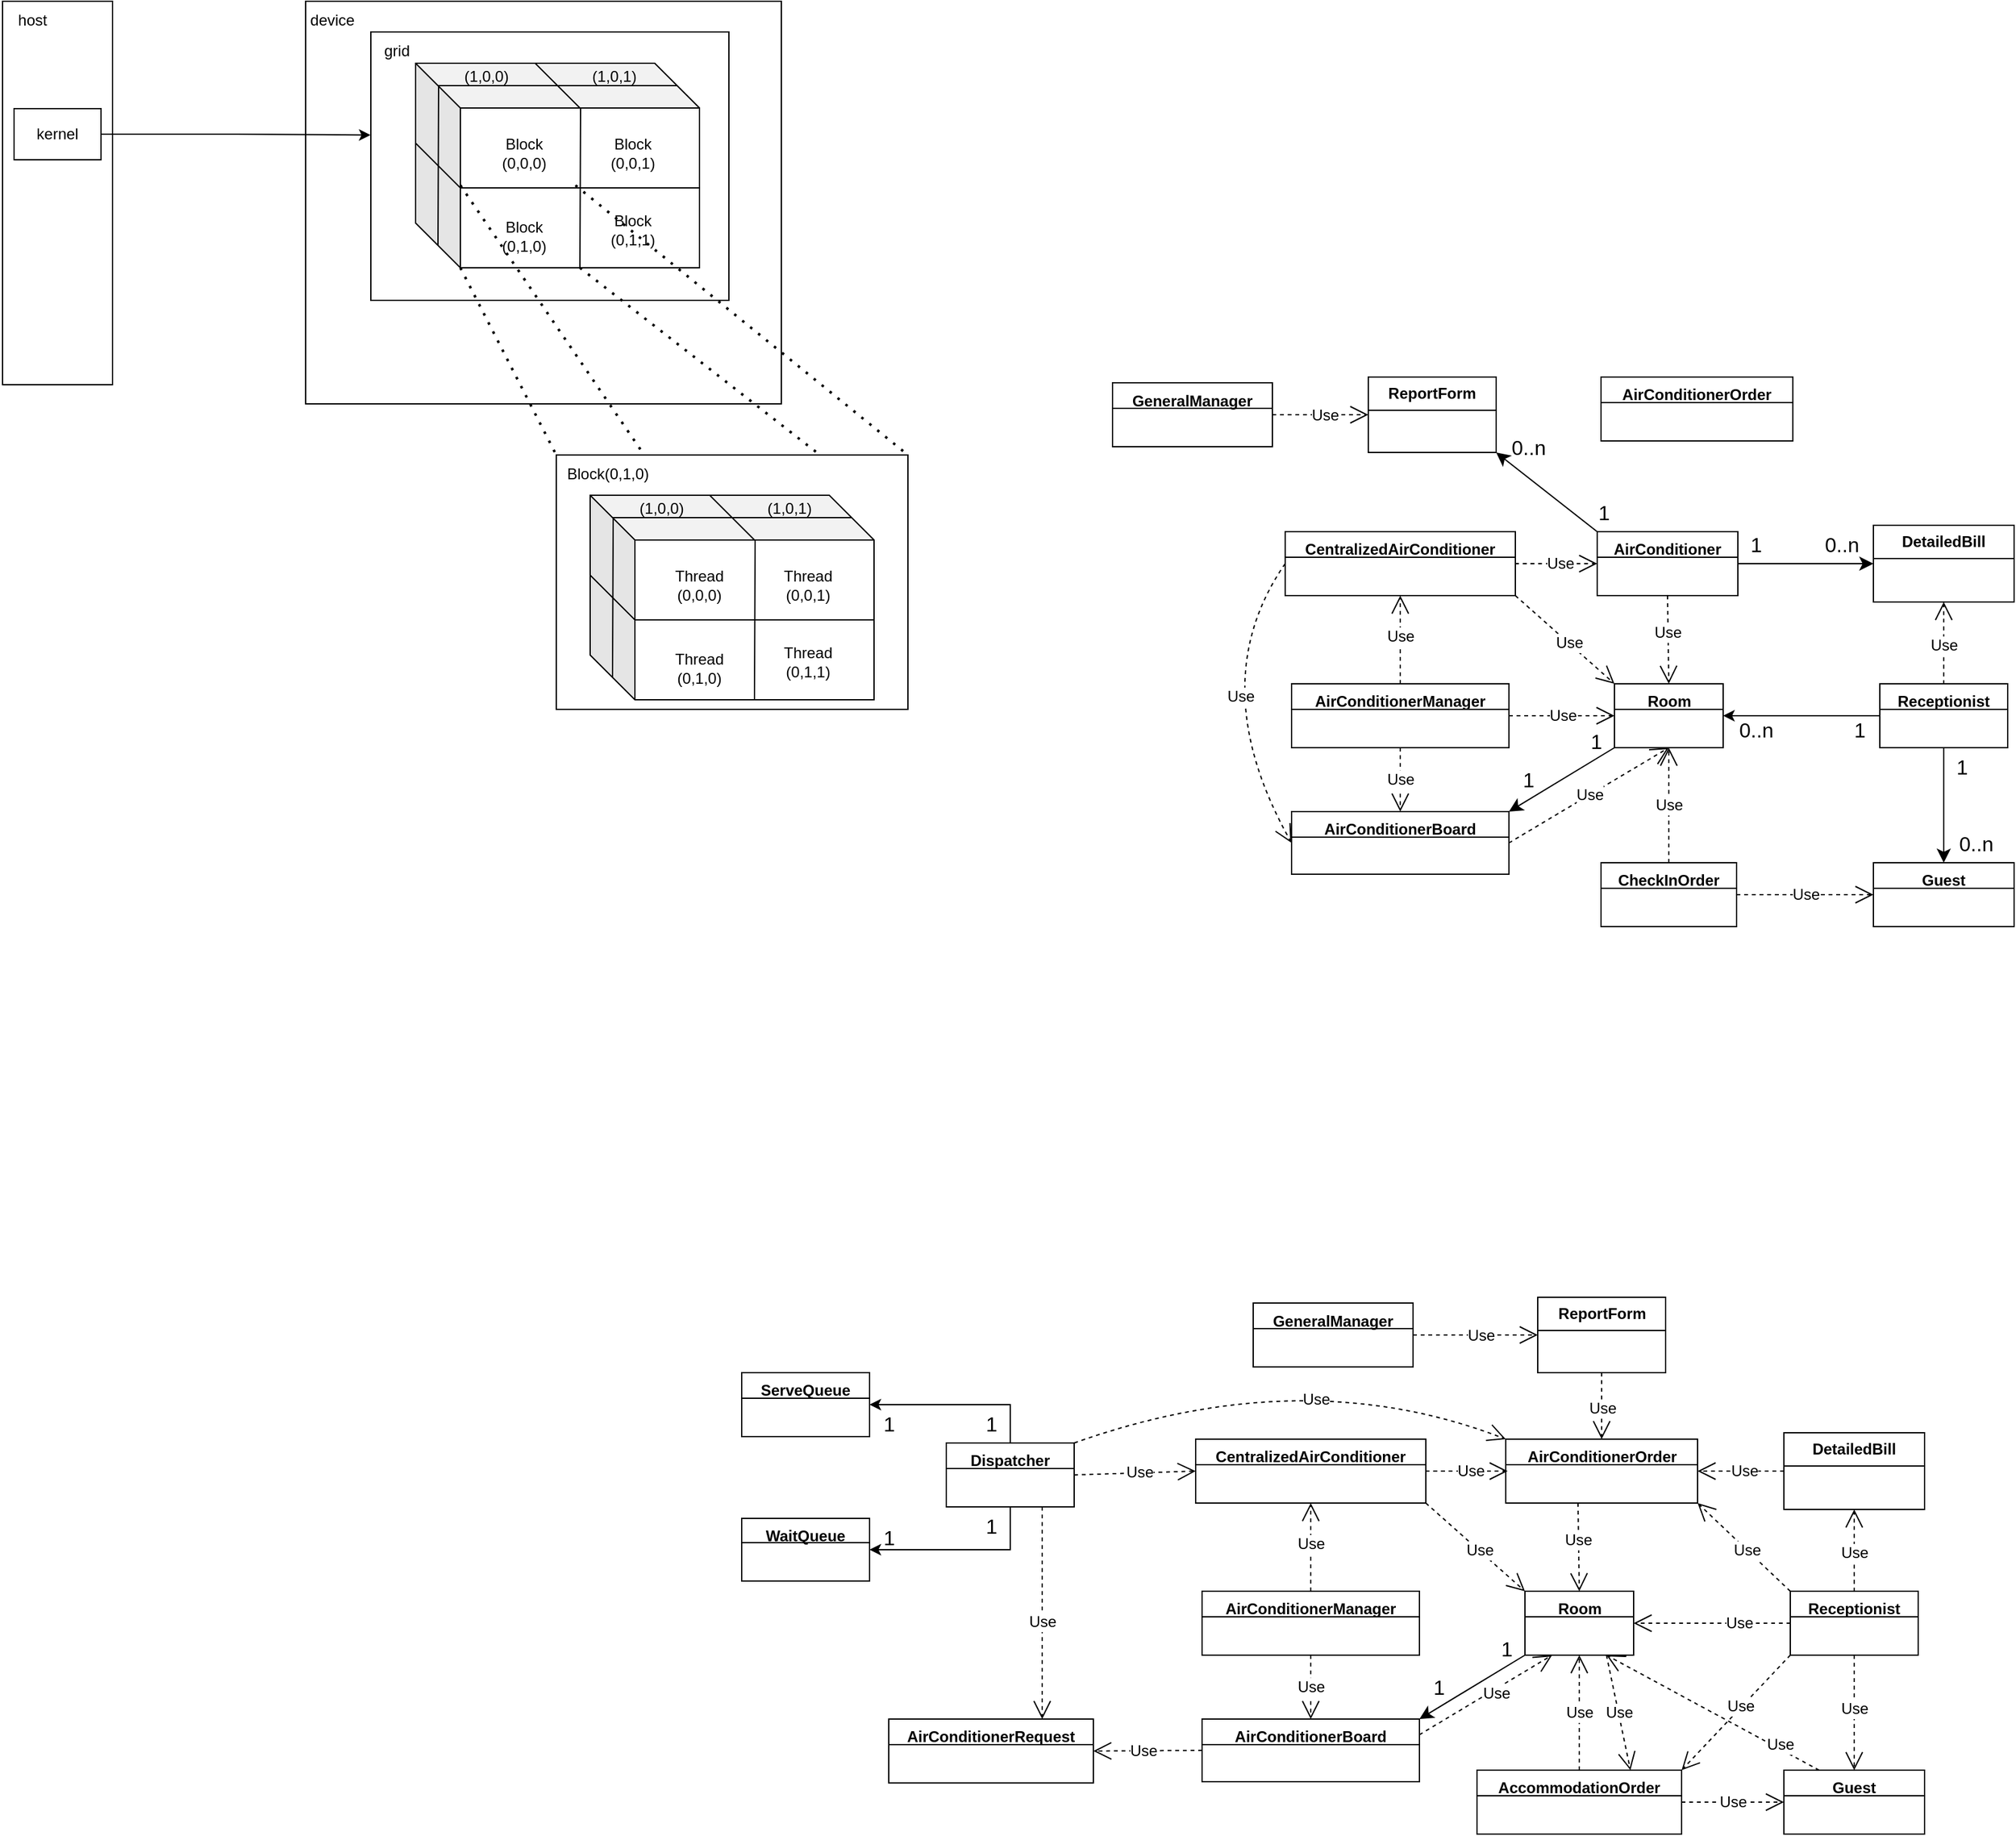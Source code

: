 <mxfile version="24.2.1" type="github">
  <diagram name="Page-1" id="c4acf3e9-155e-7222-9cf6-157b1a14988f">
    <mxGraphModel dx="3419" dy="767" grid="1" gridSize="10" guides="1" tooltips="1" connect="1" arrows="1" fold="1" page="1" pageScale="1" pageWidth="850" pageHeight="1100" background="none" math="0" shadow="0">
      <root>
        <mxCell id="0" />
        <mxCell id="1" parent="0" />
        <mxCell id="-iHEAGba8XTdLsCZiz8O-42" value="" style="rounded=0;whiteSpace=wrap;html=1;" vertex="1" parent="1">
          <mxGeometry x="-1185" y="1401" width="275" height="199" as="geometry" />
        </mxCell>
        <mxCell id="-iHEAGba8XTdLsCZiz8O-25" value="" style="rounded=0;whiteSpace=wrap;html=1;" vertex="1" parent="1">
          <mxGeometry x="-1381" y="1046" width="372" height="315" as="geometry" />
        </mxCell>
        <mxCell id="kBvUMO1myIpXZDVRDhBP-848" style="edgeStyle=none;curved=1;rounded=0;orthogonalLoop=1;jettySize=auto;html=1;exitX=0;exitY=1;exitDx=0;exitDy=0;entryX=1;entryY=0;entryDx=0;entryDy=0;fontSize=12;startSize=8;endSize=8;" parent="1" source="kBvUMO1myIpXZDVRDhBP-46" target="kBvUMO1myIpXZDVRDhBP-77" edge="1">
          <mxGeometry relative="1" as="geometry" />
        </mxCell>
        <mxCell id="kBvUMO1myIpXZDVRDhBP-46" value="Room" style="swimlane;fontStyle=1;align=center;verticalAlign=top;childLayout=stackLayout;horizontal=1;startSize=20;horizontalStack=0;resizeParent=1;resizeParentMax=0;resizeLast=0;collapsible=1;marginBottom=0;whiteSpace=wrap;html=1;" parent="1" vertex="1" collapsed="1">
          <mxGeometry x="-357.5" y="1580" width="85" height="50" as="geometry">
            <mxRectangle x="130" y="1110" width="160" height="86" as="alternateBounds" />
          </mxGeometry>
        </mxCell>
        <mxCell id="kBvUMO1myIpXZDVRDhBP-47" value="+ field: type" style="text;strokeColor=none;fillColor=none;align=left;verticalAlign=top;spacingLeft=4;spacingRight=4;overflow=hidden;rotatable=0;points=[[0,0.5],[1,0.5]];portConstraint=eastwest;whiteSpace=wrap;html=1;" parent="kBvUMO1myIpXZDVRDhBP-46" vertex="1">
          <mxGeometry y="26" width="160" height="26" as="geometry" />
        </mxCell>
        <mxCell id="kBvUMO1myIpXZDVRDhBP-48" value="" style="line;strokeWidth=1;fillColor=none;align=left;verticalAlign=middle;spacingTop=-1;spacingLeft=3;spacingRight=3;rotatable=0;labelPosition=right;points=[];portConstraint=eastwest;strokeColor=inherit;" parent="kBvUMO1myIpXZDVRDhBP-46" vertex="1">
          <mxGeometry y="52" width="160" height="8" as="geometry" />
        </mxCell>
        <mxCell id="kBvUMO1myIpXZDVRDhBP-49" value="+ method(type): type" style="text;strokeColor=none;fillColor=none;align=left;verticalAlign=top;spacingLeft=4;spacingRight=4;overflow=hidden;rotatable=0;points=[[0,0.5],[1,0.5]];portConstraint=eastwest;whiteSpace=wrap;html=1;" parent="kBvUMO1myIpXZDVRDhBP-46" vertex="1">
          <mxGeometry y="60" width="160" height="26" as="geometry" />
        </mxCell>
        <mxCell id="kBvUMO1myIpXZDVRDhBP-52" value="AirConditionerManager" style="swimlane;fontStyle=1;align=center;verticalAlign=top;childLayout=stackLayout;horizontal=1;startSize=20;horizontalStack=0;resizeParent=1;resizeParentMax=0;resizeLast=0;collapsible=1;marginBottom=0;whiteSpace=wrap;html=1;" parent="1" vertex="1" collapsed="1">
          <mxGeometry x="-610" y="1580" width="170" height="50" as="geometry">
            <mxRectangle x="120" y="1070" width="160" height="90" as="alternateBounds" />
          </mxGeometry>
        </mxCell>
        <mxCell id="kBvUMO1myIpXZDVRDhBP-53" value="+ field: type" style="text;strokeColor=none;fillColor=none;align=left;verticalAlign=top;spacingLeft=4;spacingRight=4;overflow=hidden;rotatable=0;points=[[0,0.5],[1,0.5]];portConstraint=eastwest;whiteSpace=wrap;html=1;" parent="kBvUMO1myIpXZDVRDhBP-52" vertex="1">
          <mxGeometry y="30" width="160" height="26" as="geometry" />
        </mxCell>
        <mxCell id="kBvUMO1myIpXZDVRDhBP-54" value="" style="line;strokeWidth=1;fillColor=none;align=left;verticalAlign=middle;spacingTop=-1;spacingLeft=3;spacingRight=3;rotatable=0;labelPosition=right;points=[];portConstraint=eastwest;strokeColor=inherit;" parent="kBvUMO1myIpXZDVRDhBP-52" vertex="1">
          <mxGeometry y="56" width="160" height="8" as="geometry" />
        </mxCell>
        <mxCell id="kBvUMO1myIpXZDVRDhBP-55" value="+ method(type): type" style="text;strokeColor=none;fillColor=none;align=left;verticalAlign=top;spacingLeft=4;spacingRight=4;overflow=hidden;rotatable=0;points=[[0,0.5],[1,0.5]];portConstraint=eastwest;whiteSpace=wrap;html=1;" parent="kBvUMO1myIpXZDVRDhBP-52" vertex="1">
          <mxGeometry y="64" width="160" height="26" as="geometry" />
        </mxCell>
        <mxCell id="kBvUMO1myIpXZDVRDhBP-56" value="Guest" style="swimlane;fontStyle=1;align=center;verticalAlign=top;childLayout=stackLayout;horizontal=1;startSize=20;horizontalStack=0;resizeParent=1;resizeParentMax=0;resizeLast=0;collapsible=1;marginBottom=0;whiteSpace=wrap;html=1;" parent="1" vertex="1" collapsed="1">
          <mxGeometry x="-155" y="1720" width="110" height="50" as="geometry">
            <mxRectangle x="220" y="1160" width="160" height="86" as="alternateBounds" />
          </mxGeometry>
        </mxCell>
        <mxCell id="kBvUMO1myIpXZDVRDhBP-57" value="+ field: type" style="text;strokeColor=none;fillColor=none;align=left;verticalAlign=top;spacingLeft=4;spacingRight=4;overflow=hidden;rotatable=0;points=[[0,0.5],[1,0.5]];portConstraint=eastwest;whiteSpace=wrap;html=1;" parent="kBvUMO1myIpXZDVRDhBP-56" vertex="1">
          <mxGeometry y="26" width="160" height="26" as="geometry" />
        </mxCell>
        <mxCell id="kBvUMO1myIpXZDVRDhBP-58" value="" style="line;strokeWidth=1;fillColor=none;align=left;verticalAlign=middle;spacingTop=-1;spacingLeft=3;spacingRight=3;rotatable=0;labelPosition=right;points=[];portConstraint=eastwest;strokeColor=inherit;" parent="kBvUMO1myIpXZDVRDhBP-56" vertex="1">
          <mxGeometry y="52" width="160" height="8" as="geometry" />
        </mxCell>
        <mxCell id="kBvUMO1myIpXZDVRDhBP-59" value="+ method(type): type" style="text;strokeColor=none;fillColor=none;align=left;verticalAlign=top;spacingLeft=4;spacingRight=4;overflow=hidden;rotatable=0;points=[[0,0.5],[1,0.5]];portConstraint=eastwest;whiteSpace=wrap;html=1;" parent="kBvUMO1myIpXZDVRDhBP-56" vertex="1">
          <mxGeometry y="60" width="160" height="26" as="geometry" />
        </mxCell>
        <mxCell id="kBvUMO1myIpXZDVRDhBP-159" style="edgeStyle=none;curved=1;rounded=0;orthogonalLoop=1;jettySize=auto;html=1;exitX=1;exitY=0.5;exitDx=0;exitDy=0;entryX=0;entryY=0.5;entryDx=0;entryDy=0;fontSize=12;startSize=8;endSize=8;" parent="1" source="kBvUMO1myIpXZDVRDhBP-60" target="kBvUMO1myIpXZDVRDhBP-155" edge="1">
          <mxGeometry relative="1" as="geometry" />
        </mxCell>
        <mxCell id="kqwwduM6_ZIVVz4rEL_L-29" style="edgeStyle=none;curved=1;rounded=0;orthogonalLoop=1;jettySize=auto;html=1;exitX=0;exitY=0;exitDx=0;exitDy=0;entryX=1;entryY=1;entryDx=0;entryDy=0;fontSize=12;startSize=8;endSize=8;" parent="1" source="kBvUMO1myIpXZDVRDhBP-60" target="kqwwduM6_ZIVVz4rEL_L-24" edge="1">
          <mxGeometry relative="1" as="geometry" />
        </mxCell>
        <mxCell id="kBvUMO1myIpXZDVRDhBP-60" value="AirConditioner" style="swimlane;fontStyle=1;align=center;verticalAlign=top;childLayout=stackLayout;horizontal=1;startSize=20;horizontalStack=0;resizeParent=1;resizeParentMax=0;resizeLast=0;collapsible=1;marginBottom=0;whiteSpace=wrap;html=1;" parent="1" vertex="1" collapsed="1">
          <mxGeometry x="-371" y="1461" width="110" height="50" as="geometry">
            <mxRectangle x="100" y="1260" width="160" height="86" as="alternateBounds" />
          </mxGeometry>
        </mxCell>
        <mxCell id="kBvUMO1myIpXZDVRDhBP-61" value="+ field: type" style="text;strokeColor=none;fillColor=none;align=left;verticalAlign=top;spacingLeft=4;spacingRight=4;overflow=hidden;rotatable=0;points=[[0,0.5],[1,0.5]];portConstraint=eastwest;whiteSpace=wrap;html=1;" parent="kBvUMO1myIpXZDVRDhBP-60" vertex="1">
          <mxGeometry y="26" width="160" height="26" as="geometry" />
        </mxCell>
        <mxCell id="kBvUMO1myIpXZDVRDhBP-62" value="" style="line;strokeWidth=1;fillColor=none;align=left;verticalAlign=middle;spacingTop=-1;spacingLeft=3;spacingRight=3;rotatable=0;labelPosition=right;points=[];portConstraint=eastwest;strokeColor=inherit;" parent="kBvUMO1myIpXZDVRDhBP-60" vertex="1">
          <mxGeometry y="52" width="160" height="8" as="geometry" />
        </mxCell>
        <mxCell id="kBvUMO1myIpXZDVRDhBP-63" value="+ method(type): type" style="text;strokeColor=none;fillColor=none;align=left;verticalAlign=top;spacingLeft=4;spacingRight=4;overflow=hidden;rotatable=0;points=[[0,0.5],[1,0.5]];portConstraint=eastwest;whiteSpace=wrap;html=1;" parent="kBvUMO1myIpXZDVRDhBP-60" vertex="1">
          <mxGeometry y="60" width="160" height="26" as="geometry" />
        </mxCell>
        <mxCell id="kBvUMO1myIpXZDVRDhBP-64" style="edgeStyle=orthogonalEdgeStyle;rounded=0;orthogonalLoop=1;jettySize=auto;html=1;exitX=0;exitY=0.5;exitDx=0;exitDy=0;entryX=1;entryY=0.5;entryDx=0;entryDy=0;" parent="1" source="kBvUMO1myIpXZDVRDhBP-67" target="kBvUMO1myIpXZDVRDhBP-46" edge="1">
          <mxGeometry relative="1" as="geometry" />
        </mxCell>
        <mxCell id="kBvUMO1myIpXZDVRDhBP-854" style="edgeStyle=none;curved=1;rounded=0;orthogonalLoop=1;jettySize=auto;html=1;exitX=0.5;exitY=1;exitDx=0;exitDy=0;fontSize=12;startSize=8;endSize=8;" parent="1" source="kBvUMO1myIpXZDVRDhBP-67" target="kBvUMO1myIpXZDVRDhBP-56" edge="1">
          <mxGeometry relative="1" as="geometry" />
        </mxCell>
        <mxCell id="kBvUMO1myIpXZDVRDhBP-67" value="Receptionist" style="swimlane;fontStyle=1;align=center;verticalAlign=top;childLayout=stackLayout;horizontal=1;startSize=20;horizontalStack=0;resizeParent=1;resizeParentMax=0;resizeLast=0;collapsible=1;marginBottom=0;whiteSpace=wrap;html=1;" parent="1" vertex="1" collapsed="1">
          <mxGeometry x="-150" y="1580" width="100" height="50" as="geometry">
            <mxRectangle x="280" y="1230" width="160" height="86" as="alternateBounds" />
          </mxGeometry>
        </mxCell>
        <mxCell id="kBvUMO1myIpXZDVRDhBP-68" value="+ field: type" style="text;strokeColor=none;fillColor=none;align=left;verticalAlign=top;spacingLeft=4;spacingRight=4;overflow=hidden;rotatable=0;points=[[0,0.5],[1,0.5]];portConstraint=eastwest;whiteSpace=wrap;html=1;" parent="kBvUMO1myIpXZDVRDhBP-67" vertex="1">
          <mxGeometry y="26" width="160" height="26" as="geometry" />
        </mxCell>
        <mxCell id="kBvUMO1myIpXZDVRDhBP-69" value="" style="line;strokeWidth=1;fillColor=none;align=left;verticalAlign=middle;spacingTop=-1;spacingLeft=3;spacingRight=3;rotatable=0;labelPosition=right;points=[];portConstraint=eastwest;strokeColor=inherit;" parent="kBvUMO1myIpXZDVRDhBP-67" vertex="1">
          <mxGeometry y="52" width="160" height="8" as="geometry" />
        </mxCell>
        <mxCell id="kBvUMO1myIpXZDVRDhBP-70" value="+ method(type): type" style="text;strokeColor=none;fillColor=none;align=left;verticalAlign=top;spacingLeft=4;spacingRight=4;overflow=hidden;rotatable=0;points=[[0,0.5],[1,0.5]];portConstraint=eastwest;whiteSpace=wrap;html=1;" parent="kBvUMO1myIpXZDVRDhBP-67" vertex="1">
          <mxGeometry y="60" width="160" height="26" as="geometry" />
        </mxCell>
        <mxCell id="kBvUMO1myIpXZDVRDhBP-73" value="GeneralManager" style="swimlane;fontStyle=1;align=center;verticalAlign=top;childLayout=stackLayout;horizontal=1;startSize=20;horizontalStack=0;resizeParent=1;resizeParentMax=0;resizeLast=0;collapsible=1;marginBottom=0;whiteSpace=wrap;html=1;" parent="1" vertex="1" collapsed="1">
          <mxGeometry x="-750" y="1344.5" width="125" height="50" as="geometry">
            <mxRectangle x="220" y="1160" width="160" height="86" as="alternateBounds" />
          </mxGeometry>
        </mxCell>
        <mxCell id="kBvUMO1myIpXZDVRDhBP-74" value="+ field: type" style="text;strokeColor=none;fillColor=none;align=left;verticalAlign=top;spacingLeft=4;spacingRight=4;overflow=hidden;rotatable=0;points=[[0,0.5],[1,0.5]];portConstraint=eastwest;whiteSpace=wrap;html=1;" parent="kBvUMO1myIpXZDVRDhBP-73" vertex="1">
          <mxGeometry y="26" width="160" height="26" as="geometry" />
        </mxCell>
        <mxCell id="kBvUMO1myIpXZDVRDhBP-75" value="" style="line;strokeWidth=1;fillColor=none;align=left;verticalAlign=middle;spacingTop=-1;spacingLeft=3;spacingRight=3;rotatable=0;labelPosition=right;points=[];portConstraint=eastwest;strokeColor=inherit;" parent="kBvUMO1myIpXZDVRDhBP-73" vertex="1">
          <mxGeometry y="52" width="160" height="8" as="geometry" />
        </mxCell>
        <mxCell id="kBvUMO1myIpXZDVRDhBP-76" value="+ method(type): type" style="text;strokeColor=none;fillColor=none;align=left;verticalAlign=top;spacingLeft=4;spacingRight=4;overflow=hidden;rotatable=0;points=[[0,0.5],[1,0.5]];portConstraint=eastwest;whiteSpace=wrap;html=1;" parent="kBvUMO1myIpXZDVRDhBP-73" vertex="1">
          <mxGeometry y="60" width="160" height="26" as="geometry" />
        </mxCell>
        <mxCell id="kBvUMO1myIpXZDVRDhBP-77" value="AirConditionerBoard" style="swimlane;fontStyle=1;align=center;verticalAlign=top;childLayout=stackLayout;horizontal=1;startSize=20;horizontalStack=0;resizeParent=1;resizeParentMax=0;resizeLast=0;collapsible=1;marginBottom=0;whiteSpace=wrap;html=1;" parent="1" vertex="1" collapsed="1">
          <mxGeometry x="-610" y="1680" width="170" height="49" as="geometry">
            <mxRectangle x="220" y="1160" width="160" height="86" as="alternateBounds" />
          </mxGeometry>
        </mxCell>
        <mxCell id="kBvUMO1myIpXZDVRDhBP-78" value="+ field: type" style="text;strokeColor=none;fillColor=none;align=left;verticalAlign=top;spacingLeft=4;spacingRight=4;overflow=hidden;rotatable=0;points=[[0,0.5],[1,0.5]];portConstraint=eastwest;whiteSpace=wrap;html=1;" parent="kBvUMO1myIpXZDVRDhBP-77" vertex="1">
          <mxGeometry y="26" width="160" height="26" as="geometry" />
        </mxCell>
        <mxCell id="kBvUMO1myIpXZDVRDhBP-79" value="" style="line;strokeWidth=1;fillColor=none;align=left;verticalAlign=middle;spacingTop=-1;spacingLeft=3;spacingRight=3;rotatable=0;labelPosition=right;points=[];portConstraint=eastwest;strokeColor=inherit;" parent="kBvUMO1myIpXZDVRDhBP-77" vertex="1">
          <mxGeometry y="52" width="160" height="8" as="geometry" />
        </mxCell>
        <mxCell id="kBvUMO1myIpXZDVRDhBP-80" value="+ method(type): type" style="text;strokeColor=none;fillColor=none;align=left;verticalAlign=top;spacingLeft=4;spacingRight=4;overflow=hidden;rotatable=0;points=[[0,0.5],[1,0.5]];portConstraint=eastwest;whiteSpace=wrap;html=1;" parent="kBvUMO1myIpXZDVRDhBP-77" vertex="1">
          <mxGeometry y="60" width="160" height="26" as="geometry" />
        </mxCell>
        <mxCell id="kBvUMO1myIpXZDVRDhBP-82" value="CentralizedAirConditioner" style="swimlane;fontStyle=1;align=center;verticalAlign=top;childLayout=stackLayout;horizontal=1;startSize=20;horizontalStack=0;resizeParent=1;resizeParentMax=0;resizeLast=0;collapsible=1;marginBottom=0;whiteSpace=wrap;html=1;" parent="1" vertex="1" collapsed="1">
          <mxGeometry x="-615" y="1461" width="180" height="50" as="geometry">
            <mxRectangle x="410" y="1360" width="160" height="86" as="alternateBounds" />
          </mxGeometry>
        </mxCell>
        <mxCell id="kBvUMO1myIpXZDVRDhBP-83" value="+ field: type" style="text;strokeColor=none;fillColor=none;align=left;verticalAlign=top;spacingLeft=4;spacingRight=4;overflow=hidden;rotatable=0;points=[[0,0.5],[1,0.5]];portConstraint=eastwest;whiteSpace=wrap;html=1;" parent="kBvUMO1myIpXZDVRDhBP-82" vertex="1">
          <mxGeometry y="26" width="160" height="26" as="geometry" />
        </mxCell>
        <mxCell id="kBvUMO1myIpXZDVRDhBP-84" value="" style="line;strokeWidth=1;fillColor=none;align=left;verticalAlign=middle;spacingTop=-1;spacingLeft=3;spacingRight=3;rotatable=0;labelPosition=right;points=[];portConstraint=eastwest;strokeColor=inherit;" parent="kBvUMO1myIpXZDVRDhBP-82" vertex="1">
          <mxGeometry y="52" width="160" height="8" as="geometry" />
        </mxCell>
        <mxCell id="kBvUMO1myIpXZDVRDhBP-85" value="+ method(type): type" style="text;strokeColor=none;fillColor=none;align=left;verticalAlign=top;spacingLeft=4;spacingRight=4;overflow=hidden;rotatable=0;points=[[0,0.5],[1,0.5]];portConstraint=eastwest;whiteSpace=wrap;html=1;" parent="kBvUMO1myIpXZDVRDhBP-82" vertex="1">
          <mxGeometry y="60" width="160" height="26" as="geometry" />
        </mxCell>
        <mxCell id="kBvUMO1myIpXZDVRDhBP-113" value="Use" style="endArrow=open;endSize=12;dashed=1;html=1;rounded=0;fontSize=12;curved=1;exitX=1;exitY=0.5;exitDx=0;exitDy=0;entryX=0;entryY=0.5;entryDx=0;entryDy=0;" parent="1" source="kBvUMO1myIpXZDVRDhBP-82" target="kBvUMO1myIpXZDVRDhBP-60" edge="1">
          <mxGeometry x="0.077" width="160" relative="1" as="geometry">
            <mxPoint x="-430" y="1730" as="sourcePoint" />
            <mxPoint x="-270" y="1730" as="targetPoint" />
            <mxPoint as="offset" />
          </mxGeometry>
        </mxCell>
        <mxCell id="kBvUMO1myIpXZDVRDhBP-120" value="Use" style="endArrow=open;endSize=12;dashed=1;html=1;rounded=0;fontSize=12;curved=1;exitX=0.5;exitY=0;exitDx=0;exitDy=0;entryX=0.5;entryY=1;entryDx=0;entryDy=0;" parent="1" source="kBvUMO1myIpXZDVRDhBP-67" target="kBvUMO1myIpXZDVRDhBP-155" edge="1">
          <mxGeometry x="-0.062" width="160" relative="1" as="geometry">
            <mxPoint x="-380" y="1770" as="sourcePoint" />
            <mxPoint x="-220" y="1770" as="targetPoint" />
            <mxPoint as="offset" />
          </mxGeometry>
        </mxCell>
        <mxCell id="kBvUMO1myIpXZDVRDhBP-133" value="0..n" style="text;html=1;align=center;verticalAlign=middle;resizable=0;points=[];autosize=1;strokeColor=none;fillColor=none;fontSize=16;" parent="1" vertex="1">
          <mxGeometry x="-272.5" y="1601" width="50" height="30" as="geometry" />
        </mxCell>
        <mxCell id="kBvUMO1myIpXZDVRDhBP-134" value="1" style="text;html=1;align=center;verticalAlign=middle;resizable=0;points=[];autosize=1;strokeColor=none;fillColor=none;fontSize=16;" parent="1" vertex="1">
          <mxGeometry x="-181" y="1601" width="30" height="30" as="geometry" />
        </mxCell>
        <mxCell id="kBvUMO1myIpXZDVRDhBP-144" value="0..n" style="text;html=1;align=center;verticalAlign=middle;resizable=0;points=[];autosize=1;strokeColor=none;fillColor=none;fontSize=16;" parent="1" vertex="1">
          <mxGeometry x="-100" y="1690" width="50" height="30" as="geometry" />
        </mxCell>
        <mxCell id="kBvUMO1myIpXZDVRDhBP-145" value="1" style="text;html=1;align=center;verticalAlign=middle;resizable=0;points=[];autosize=1;strokeColor=none;fillColor=none;fontSize=16;" parent="1" vertex="1">
          <mxGeometry x="-101" y="1630" width="30" height="30" as="geometry" />
        </mxCell>
        <mxCell id="kBvUMO1myIpXZDVRDhBP-155" value="&lt;b&gt;DetailedBill&lt;/b&gt;" style="swimlane;fontStyle=0;childLayout=stackLayout;horizontal=1;startSize=26;fillColor=none;horizontalStack=0;resizeParent=1;resizeParentMax=0;resizeLast=0;collapsible=1;marginBottom=0;whiteSpace=wrap;html=1;" parent="1" vertex="1" collapsed="1">
          <mxGeometry x="-155" y="1456" width="110" height="60" as="geometry">
            <mxRectangle x="-385" y="1330" width="140" height="104" as="alternateBounds" />
          </mxGeometry>
        </mxCell>
        <mxCell id="kBvUMO1myIpXZDVRDhBP-156" value="+ field: type" style="text;strokeColor=none;fillColor=none;align=left;verticalAlign=top;spacingLeft=4;spacingRight=4;overflow=hidden;rotatable=0;points=[[0,0.5],[1,0.5]];portConstraint=eastwest;whiteSpace=wrap;html=1;" parent="kBvUMO1myIpXZDVRDhBP-155" vertex="1">
          <mxGeometry y="26" width="140" height="26" as="geometry" />
        </mxCell>
        <mxCell id="kBvUMO1myIpXZDVRDhBP-157" value="+ field: type" style="text;strokeColor=none;fillColor=none;align=left;verticalAlign=top;spacingLeft=4;spacingRight=4;overflow=hidden;rotatable=0;points=[[0,0.5],[1,0.5]];portConstraint=eastwest;whiteSpace=wrap;html=1;" parent="kBvUMO1myIpXZDVRDhBP-155" vertex="1">
          <mxGeometry y="52" width="140" height="26" as="geometry" />
        </mxCell>
        <mxCell id="kBvUMO1myIpXZDVRDhBP-158" value="+ field: type" style="text;strokeColor=none;fillColor=none;align=left;verticalAlign=top;spacingLeft=4;spacingRight=4;overflow=hidden;rotatable=0;points=[[0,0.5],[1,0.5]];portConstraint=eastwest;whiteSpace=wrap;html=1;" parent="kBvUMO1myIpXZDVRDhBP-155" vertex="1">
          <mxGeometry y="78" width="140" height="26" as="geometry" />
        </mxCell>
        <mxCell id="kBvUMO1myIpXZDVRDhBP-160" value="1" style="text;html=1;align=center;verticalAlign=middle;resizable=0;points=[];autosize=1;strokeColor=none;fillColor=none;fontSize=16;" parent="1" vertex="1">
          <mxGeometry x="-262.5" y="1456" width="30" height="30" as="geometry" />
        </mxCell>
        <mxCell id="kBvUMO1myIpXZDVRDhBP-161" value="0..n" style="text;html=1;align=center;verticalAlign=middle;resizable=0;points=[];autosize=1;strokeColor=none;fillColor=none;fontSize=16;" parent="1" vertex="1">
          <mxGeometry x="-205" y="1456" width="50" height="30" as="geometry" />
        </mxCell>
        <mxCell id="kqwwduM6_ZIVVz4rEL_L-6" value="Use" style="endArrow=open;endSize=12;dashed=1;html=1;rounded=0;fontSize=12;curved=1;exitX=0.5;exitY=1;exitDx=0;exitDy=0;entryX=0.5;entryY=0;entryDx=0;entryDy=0;" parent="1" source="kBvUMO1myIpXZDVRDhBP-60" target="kBvUMO1myIpXZDVRDhBP-46" edge="1">
          <mxGeometry x="-0.159" width="160" relative="1" as="geometry">
            <mxPoint x="-690" y="1400" as="sourcePoint" />
            <mxPoint x="-625" y="1294" as="targetPoint" />
            <mxPoint as="offset" />
          </mxGeometry>
        </mxCell>
        <mxCell id="kqwwduM6_ZIVVz4rEL_L-7" value="Use" style="endArrow=open;endSize=12;dashed=1;html=1;rounded=0;fontSize=12;curved=1;exitX=0.5;exitY=1;exitDx=0;exitDy=0;entryX=0.5;entryY=0;entryDx=0;entryDy=0;" parent="1" source="kBvUMO1myIpXZDVRDhBP-52" target="kBvUMO1myIpXZDVRDhBP-77" edge="1">
          <mxGeometry width="160" relative="1" as="geometry">
            <mxPoint x="-580" y="1650" as="sourcePoint" />
            <mxPoint x="-740" y="1650" as="targetPoint" />
          </mxGeometry>
        </mxCell>
        <mxCell id="kqwwduM6_ZIVVz4rEL_L-8" value="Use" style="endArrow=open;endSize=12;dashed=1;html=1;rounded=0;fontSize=12;curved=1;exitX=1;exitY=0.5;exitDx=0;exitDy=0;entryX=0;entryY=0.5;entryDx=0;entryDy=0;" parent="1" source="kBvUMO1myIpXZDVRDhBP-52" target="kBvUMO1myIpXZDVRDhBP-46" edge="1">
          <mxGeometry width="160" relative="1" as="geometry">
            <mxPoint x="-330" y="1670" as="sourcePoint" />
            <mxPoint x="-330" y="1620" as="targetPoint" />
          </mxGeometry>
        </mxCell>
        <mxCell id="kqwwduM6_ZIVVz4rEL_L-10" value="1" style="text;html=1;align=center;verticalAlign=middle;resizable=0;points=[];autosize=1;strokeColor=none;fillColor=none;fontSize=16;" parent="1" vertex="1">
          <mxGeometry x="-387.5" y="1610" width="30" height="30" as="geometry" />
        </mxCell>
        <mxCell id="kqwwduM6_ZIVVz4rEL_L-11" value="1" style="text;html=1;align=center;verticalAlign=middle;resizable=0;points=[];autosize=1;strokeColor=none;fillColor=none;fontSize=16;" parent="1" vertex="1">
          <mxGeometry x="-440" y="1640" width="30" height="30" as="geometry" />
        </mxCell>
        <mxCell id="kqwwduM6_ZIVVz4rEL_L-13" value="Use" style="endArrow=open;endSize=12;dashed=1;html=1;rounded=0;fontSize=12;curved=1;exitX=0;exitY=0.5;exitDx=0;exitDy=0;entryX=0;entryY=0.5;entryDx=0;entryDy=0;" parent="1" source="kBvUMO1myIpXZDVRDhBP-82" target="kBvUMO1myIpXZDVRDhBP-77" edge="1">
          <mxGeometry x="0.071" y="21" width="160" relative="1" as="geometry">
            <mxPoint x="-660" y="1620" as="sourcePoint" />
            <mxPoint x="-660" y="1670" as="targetPoint" />
            <Array as="points">
              <mxPoint x="-680" y="1580" />
            </Array>
            <mxPoint as="offset" />
          </mxGeometry>
        </mxCell>
        <mxCell id="kqwwduM6_ZIVVz4rEL_L-14" value="Use" style="endArrow=open;endSize=12;dashed=1;html=1;rounded=0;fontSize=12;curved=1;exitX=1;exitY=0.5;exitDx=0;exitDy=0;entryX=0.5;entryY=1;entryDx=0;entryDy=0;" parent="1" source="kBvUMO1myIpXZDVRDhBP-77" target="kBvUMO1myIpXZDVRDhBP-46" edge="1">
          <mxGeometry width="160" relative="1" as="geometry">
            <mxPoint x="-360" y="1690" as="sourcePoint" />
            <mxPoint x="-360" y="1640" as="targetPoint" />
          </mxGeometry>
        </mxCell>
        <mxCell id="kqwwduM6_ZIVVz4rEL_L-17" value="Use" style="endArrow=open;endSize=12;dashed=1;html=1;rounded=0;fontSize=12;curved=1;exitX=1;exitY=1;exitDx=0;exitDy=0;entryX=0;entryY=0;entryDx=0;entryDy=0;" parent="1" source="kBvUMO1myIpXZDVRDhBP-82" target="kBvUMO1myIpXZDVRDhBP-46" edge="1">
          <mxGeometry x="0.077" width="160" relative="1" as="geometry">
            <mxPoint x="-420" y="1550" as="sourcePoint" />
            <mxPoint x="-355" y="1550" as="targetPoint" />
            <mxPoint as="offset" />
          </mxGeometry>
        </mxCell>
        <mxCell id="kqwwduM6_ZIVVz4rEL_L-23" value="Use" style="endArrow=open;endSize=12;dashed=1;html=1;rounded=0;fontSize=12;curved=1;exitX=0.5;exitY=0;exitDx=0;exitDy=0;entryX=0.5;entryY=1;entryDx=0;entryDy=0;" parent="1" source="kBvUMO1myIpXZDVRDhBP-52" target="kBvUMO1myIpXZDVRDhBP-82" edge="1">
          <mxGeometry x="0.077" width="160" relative="1" as="geometry">
            <mxPoint x="-520" y="1540" as="sourcePoint" />
            <mxPoint x="-455" y="1540" as="targetPoint" />
            <mxPoint as="offset" />
          </mxGeometry>
        </mxCell>
        <mxCell id="kqwwduM6_ZIVVz4rEL_L-24" value="&lt;b&gt;ReportForm&lt;/b&gt;" style="swimlane;fontStyle=0;childLayout=stackLayout;horizontal=1;startSize=26;fillColor=none;horizontalStack=0;resizeParent=1;resizeParentMax=0;resizeLast=0;collapsible=1;marginBottom=0;whiteSpace=wrap;html=1;" parent="1" vertex="1" collapsed="1">
          <mxGeometry x="-550" y="1340" width="100" height="59" as="geometry">
            <mxRectangle x="-650" y="1312" width="140" height="104" as="alternateBounds" />
          </mxGeometry>
        </mxCell>
        <mxCell id="kqwwduM6_ZIVVz4rEL_L-25" value="+ field: type" style="text;strokeColor=none;fillColor=none;align=left;verticalAlign=top;spacingLeft=4;spacingRight=4;overflow=hidden;rotatable=0;points=[[0,0.5],[1,0.5]];portConstraint=eastwest;whiteSpace=wrap;html=1;" parent="kqwwduM6_ZIVVz4rEL_L-24" vertex="1">
          <mxGeometry y="26" width="140" height="26" as="geometry" />
        </mxCell>
        <mxCell id="kqwwduM6_ZIVVz4rEL_L-26" value="+ field: type" style="text;strokeColor=none;fillColor=none;align=left;verticalAlign=top;spacingLeft=4;spacingRight=4;overflow=hidden;rotatable=0;points=[[0,0.5],[1,0.5]];portConstraint=eastwest;whiteSpace=wrap;html=1;" parent="kqwwduM6_ZIVVz4rEL_L-24" vertex="1">
          <mxGeometry y="52" width="140" height="26" as="geometry" />
        </mxCell>
        <mxCell id="kqwwduM6_ZIVVz4rEL_L-27" value="+ field: type" style="text;strokeColor=none;fillColor=none;align=left;verticalAlign=top;spacingLeft=4;spacingRight=4;overflow=hidden;rotatable=0;points=[[0,0.5],[1,0.5]];portConstraint=eastwest;whiteSpace=wrap;html=1;" parent="kqwwduM6_ZIVVz4rEL_L-24" vertex="1">
          <mxGeometry y="78" width="140" height="26" as="geometry" />
        </mxCell>
        <mxCell id="kqwwduM6_ZIVVz4rEL_L-28" style="edgeStyle=none;curved=1;rounded=0;orthogonalLoop=1;jettySize=auto;html=1;exitX=0.5;exitY=0;exitDx=0;exitDy=0;fontSize=12;startSize=8;endSize=8;" parent="1" source="kqwwduM6_ZIVVz4rEL_L-24" target="kqwwduM6_ZIVVz4rEL_L-24" edge="1">
          <mxGeometry relative="1" as="geometry" />
        </mxCell>
        <mxCell id="kqwwduM6_ZIVVz4rEL_L-30" value="0..n" style="text;html=1;align=center;verticalAlign=middle;resizable=0;points=[];autosize=1;strokeColor=none;fillColor=none;fontSize=16;" parent="1" vertex="1">
          <mxGeometry x="-450" y="1380" width="50" height="30" as="geometry" />
        </mxCell>
        <mxCell id="kqwwduM6_ZIVVz4rEL_L-31" value="1" style="text;html=1;align=center;verticalAlign=middle;resizable=0;points=[];autosize=1;strokeColor=none;fillColor=none;fontSize=16;" parent="1" vertex="1">
          <mxGeometry x="-381" y="1431" width="30" height="30" as="geometry" />
        </mxCell>
        <mxCell id="kqwwduM6_ZIVVz4rEL_L-33" value="Use" style="endArrow=open;endSize=12;dashed=1;html=1;rounded=0;fontSize=12;curved=1;exitX=1;exitY=0.5;exitDx=0;exitDy=0;entryX=0;entryY=0.5;entryDx=0;entryDy=0;" parent="1" source="kBvUMO1myIpXZDVRDhBP-73" target="kqwwduM6_ZIVVz4rEL_L-24" edge="1">
          <mxGeometry x="0.077" width="160" relative="1" as="geometry">
            <mxPoint x="-600" y="1368.97" as="sourcePoint" />
            <mxPoint x="-515" y="1368.97" as="targetPoint" />
            <mxPoint as="offset" />
          </mxGeometry>
        </mxCell>
        <mxCell id="slPz-ual06vz4B6nOSth-1" value="CheckInOrder" style="swimlane;fontStyle=1;align=center;verticalAlign=top;childLayout=stackLayout;horizontal=1;startSize=20;horizontalStack=0;resizeParent=1;resizeParentMax=0;resizeLast=0;collapsible=1;marginBottom=0;whiteSpace=wrap;html=1;" parent="1" vertex="1" collapsed="1">
          <mxGeometry x="-368" y="1720" width="106" height="50" as="geometry">
            <mxRectangle x="-381" y="1720" width="160" height="86" as="alternateBounds" />
          </mxGeometry>
        </mxCell>
        <mxCell id="slPz-ual06vz4B6nOSth-2" value="+ field: type" style="text;strokeColor=none;fillColor=none;align=left;verticalAlign=top;spacingLeft=4;spacingRight=4;overflow=hidden;rotatable=0;points=[[0,0.5],[1,0.5]];portConstraint=eastwest;whiteSpace=wrap;html=1;" parent="slPz-ual06vz4B6nOSth-1" vertex="1">
          <mxGeometry y="26" width="160" height="26" as="geometry" />
        </mxCell>
        <mxCell id="slPz-ual06vz4B6nOSth-3" value="" style="line;strokeWidth=1;fillColor=none;align=left;verticalAlign=middle;spacingTop=-1;spacingLeft=3;spacingRight=3;rotatable=0;labelPosition=right;points=[];portConstraint=eastwest;strokeColor=inherit;" parent="slPz-ual06vz4B6nOSth-1" vertex="1">
          <mxGeometry y="52" width="160" height="8" as="geometry" />
        </mxCell>
        <mxCell id="slPz-ual06vz4B6nOSth-4" value="+ method(type): type" style="text;strokeColor=none;fillColor=none;align=left;verticalAlign=top;spacingLeft=4;spacingRight=4;overflow=hidden;rotatable=0;points=[[0,0.5],[1,0.5]];portConstraint=eastwest;whiteSpace=wrap;html=1;" parent="slPz-ual06vz4B6nOSth-1" vertex="1">
          <mxGeometry y="60" width="160" height="26" as="geometry" />
        </mxCell>
        <mxCell id="slPz-ual06vz4B6nOSth-6" value="Use" style="endArrow=open;endSize=12;dashed=1;html=1;rounded=0;fontSize=12;curved=1;exitX=0.5;exitY=0;exitDx=0;exitDy=0;entryX=0.5;entryY=1;entryDx=0;entryDy=0;" parent="1" source="slPz-ual06vz4B6nOSth-1" target="kBvUMO1myIpXZDVRDhBP-46" edge="1">
          <mxGeometry width="160" relative="1" as="geometry">
            <mxPoint x="-280" y="1670" as="sourcePoint" />
            <mxPoint x="-155" y="1595" as="targetPoint" />
          </mxGeometry>
        </mxCell>
        <mxCell id="slPz-ual06vz4B6nOSth-7" value="Use" style="endArrow=open;endSize=12;dashed=1;html=1;rounded=0;fontSize=12;curved=1;exitX=1;exitY=0.5;exitDx=0;exitDy=0;entryX=0;entryY=0.5;entryDx=0;entryDy=0;" parent="1" source="slPz-ual06vz4B6nOSth-1" target="kBvUMO1myIpXZDVRDhBP-56" edge="1">
          <mxGeometry width="160" relative="1" as="geometry">
            <mxPoint x="-220" y="1740" as="sourcePoint" />
            <mxPoint x="-95" y="1665" as="targetPoint" />
          </mxGeometry>
        </mxCell>
        <mxCell id="slPz-ual06vz4B6nOSth-8" value="AirConditionerOrder" style="swimlane;fontStyle=1;align=center;verticalAlign=top;childLayout=stackLayout;horizontal=1;startSize=20;horizontalStack=0;resizeParent=1;resizeParentMax=0;resizeLast=0;collapsible=1;marginBottom=0;whiteSpace=wrap;html=1;" parent="1" vertex="1" collapsed="1">
          <mxGeometry x="-368" y="1340" width="150" height="50" as="geometry">
            <mxRectangle x="-190" y="1330" width="160" height="86" as="alternateBounds" />
          </mxGeometry>
        </mxCell>
        <mxCell id="slPz-ual06vz4B6nOSth-9" value="+ field: type" style="text;strokeColor=none;fillColor=none;align=left;verticalAlign=top;spacingLeft=4;spacingRight=4;overflow=hidden;rotatable=0;points=[[0,0.5],[1,0.5]];portConstraint=eastwest;whiteSpace=wrap;html=1;" parent="slPz-ual06vz4B6nOSth-8" vertex="1">
          <mxGeometry y="26" width="160" height="26" as="geometry" />
        </mxCell>
        <mxCell id="slPz-ual06vz4B6nOSth-10" value="" style="line;strokeWidth=1;fillColor=none;align=left;verticalAlign=middle;spacingTop=-1;spacingLeft=3;spacingRight=3;rotatable=0;labelPosition=right;points=[];portConstraint=eastwest;strokeColor=inherit;" parent="slPz-ual06vz4B6nOSth-8" vertex="1">
          <mxGeometry y="52" width="160" height="8" as="geometry" />
        </mxCell>
        <mxCell id="slPz-ual06vz4B6nOSth-11" value="+ method(type): type" style="text;strokeColor=none;fillColor=none;align=left;verticalAlign=top;spacingLeft=4;spacingRight=4;overflow=hidden;rotatable=0;points=[[0,0.5],[1,0.5]];portConstraint=eastwest;whiteSpace=wrap;html=1;" parent="slPz-ual06vz4B6nOSth-8" vertex="1">
          <mxGeometry y="60" width="160" height="26" as="geometry" />
        </mxCell>
        <mxCell id="slPz-ual06vz4B6nOSth-12" style="edgeStyle=none;curved=1;rounded=0;orthogonalLoop=1;jettySize=auto;html=1;exitX=0;exitY=1;exitDx=0;exitDy=0;entryX=1;entryY=0;entryDx=0;entryDy=0;fontSize=12;startSize=8;endSize=8;" parent="1" source="slPz-ual06vz4B6nOSth-13" target="slPz-ual06vz4B6nOSth-41" edge="1">
          <mxGeometry relative="1" as="geometry" />
        </mxCell>
        <mxCell id="slPz-ual06vz4B6nOSth-13" value="Room" style="swimlane;fontStyle=1;align=center;verticalAlign=top;childLayout=stackLayout;horizontal=1;startSize=20;horizontalStack=0;resizeParent=1;resizeParentMax=0;resizeLast=0;collapsible=1;marginBottom=0;whiteSpace=wrap;html=1;" parent="1" vertex="1" collapsed="1">
          <mxGeometry x="-427.5" y="2290" width="85" height="50" as="geometry">
            <mxRectangle x="130" y="1110" width="160" height="86" as="alternateBounds" />
          </mxGeometry>
        </mxCell>
        <mxCell id="slPz-ual06vz4B6nOSth-14" value="+ field: type" style="text;strokeColor=none;fillColor=none;align=left;verticalAlign=top;spacingLeft=4;spacingRight=4;overflow=hidden;rotatable=0;points=[[0,0.5],[1,0.5]];portConstraint=eastwest;whiteSpace=wrap;html=1;" parent="slPz-ual06vz4B6nOSth-13" vertex="1">
          <mxGeometry y="26" width="160" height="26" as="geometry" />
        </mxCell>
        <mxCell id="slPz-ual06vz4B6nOSth-15" value="" style="line;strokeWidth=1;fillColor=none;align=left;verticalAlign=middle;spacingTop=-1;spacingLeft=3;spacingRight=3;rotatable=0;labelPosition=right;points=[];portConstraint=eastwest;strokeColor=inherit;" parent="slPz-ual06vz4B6nOSth-13" vertex="1">
          <mxGeometry y="52" width="160" height="8" as="geometry" />
        </mxCell>
        <mxCell id="slPz-ual06vz4B6nOSth-16" value="+ method(type): type" style="text;strokeColor=none;fillColor=none;align=left;verticalAlign=top;spacingLeft=4;spacingRight=4;overflow=hidden;rotatable=0;points=[[0,0.5],[1,0.5]];portConstraint=eastwest;whiteSpace=wrap;html=1;" parent="slPz-ual06vz4B6nOSth-13" vertex="1">
          <mxGeometry y="60" width="160" height="26" as="geometry" />
        </mxCell>
        <mxCell id="slPz-ual06vz4B6nOSth-17" value="AirConditionerManager" style="swimlane;fontStyle=1;align=center;verticalAlign=top;childLayout=stackLayout;horizontal=1;startSize=20;horizontalStack=0;resizeParent=1;resizeParentMax=0;resizeLast=0;collapsible=1;marginBottom=0;whiteSpace=wrap;html=1;" parent="1" vertex="1" collapsed="1">
          <mxGeometry x="-680" y="2290" width="170" height="50" as="geometry">
            <mxRectangle x="120" y="1070" width="160" height="90" as="alternateBounds" />
          </mxGeometry>
        </mxCell>
        <mxCell id="slPz-ual06vz4B6nOSth-18" value="+ field: type" style="text;strokeColor=none;fillColor=none;align=left;verticalAlign=top;spacingLeft=4;spacingRight=4;overflow=hidden;rotatable=0;points=[[0,0.5],[1,0.5]];portConstraint=eastwest;whiteSpace=wrap;html=1;" parent="slPz-ual06vz4B6nOSth-17" vertex="1">
          <mxGeometry y="30" width="160" height="26" as="geometry" />
        </mxCell>
        <mxCell id="slPz-ual06vz4B6nOSth-19" value="" style="line;strokeWidth=1;fillColor=none;align=left;verticalAlign=middle;spacingTop=-1;spacingLeft=3;spacingRight=3;rotatable=0;labelPosition=right;points=[];portConstraint=eastwest;strokeColor=inherit;" parent="slPz-ual06vz4B6nOSth-17" vertex="1">
          <mxGeometry y="56" width="160" height="8" as="geometry" />
        </mxCell>
        <mxCell id="slPz-ual06vz4B6nOSth-20" value="+ method(type): type" style="text;strokeColor=none;fillColor=none;align=left;verticalAlign=top;spacingLeft=4;spacingRight=4;overflow=hidden;rotatable=0;points=[[0,0.5],[1,0.5]];portConstraint=eastwest;whiteSpace=wrap;html=1;" parent="slPz-ual06vz4B6nOSth-17" vertex="1">
          <mxGeometry y="64" width="160" height="26" as="geometry" />
        </mxCell>
        <mxCell id="slPz-ual06vz4B6nOSth-21" value="Guest" style="swimlane;fontStyle=1;align=center;verticalAlign=top;childLayout=stackLayout;horizontal=1;startSize=20;horizontalStack=0;resizeParent=1;resizeParentMax=0;resizeLast=0;collapsible=1;marginBottom=0;whiteSpace=wrap;html=1;" parent="1" vertex="1" collapsed="1">
          <mxGeometry x="-225" y="2430" width="110" height="50" as="geometry">
            <mxRectangle x="220" y="1160" width="160" height="86" as="alternateBounds" />
          </mxGeometry>
        </mxCell>
        <mxCell id="slPz-ual06vz4B6nOSth-22" value="+ field: type" style="text;strokeColor=none;fillColor=none;align=left;verticalAlign=top;spacingLeft=4;spacingRight=4;overflow=hidden;rotatable=0;points=[[0,0.5],[1,0.5]];portConstraint=eastwest;whiteSpace=wrap;html=1;" parent="slPz-ual06vz4B6nOSth-21" vertex="1">
          <mxGeometry y="26" width="160" height="26" as="geometry" />
        </mxCell>
        <mxCell id="slPz-ual06vz4B6nOSth-23" value="" style="line;strokeWidth=1;fillColor=none;align=left;verticalAlign=middle;spacingTop=-1;spacingLeft=3;spacingRight=3;rotatable=0;labelPosition=right;points=[];portConstraint=eastwest;strokeColor=inherit;" parent="slPz-ual06vz4B6nOSth-21" vertex="1">
          <mxGeometry y="52" width="160" height="8" as="geometry" />
        </mxCell>
        <mxCell id="slPz-ual06vz4B6nOSth-24" value="+ method(type): type" style="text;strokeColor=none;fillColor=none;align=left;verticalAlign=top;spacingLeft=4;spacingRight=4;overflow=hidden;rotatable=0;points=[[0,0.5],[1,0.5]];portConstraint=eastwest;whiteSpace=wrap;html=1;" parent="slPz-ual06vz4B6nOSth-21" vertex="1">
          <mxGeometry y="60" width="160" height="26" as="geometry" />
        </mxCell>
        <mxCell id="slPz-ual06vz4B6nOSth-33" value="Receptionist" style="swimlane;fontStyle=1;align=center;verticalAlign=top;childLayout=stackLayout;horizontal=1;startSize=20;horizontalStack=0;resizeParent=1;resizeParentMax=0;resizeLast=0;collapsible=1;marginBottom=0;whiteSpace=wrap;html=1;" parent="1" vertex="1" collapsed="1">
          <mxGeometry x="-220" y="2290" width="100" height="50" as="geometry">
            <mxRectangle x="280" y="1230" width="160" height="86" as="alternateBounds" />
          </mxGeometry>
        </mxCell>
        <mxCell id="slPz-ual06vz4B6nOSth-34" value="+ field: type" style="text;strokeColor=none;fillColor=none;align=left;verticalAlign=top;spacingLeft=4;spacingRight=4;overflow=hidden;rotatable=0;points=[[0,0.5],[1,0.5]];portConstraint=eastwest;whiteSpace=wrap;html=1;" parent="slPz-ual06vz4B6nOSth-33" vertex="1">
          <mxGeometry y="26" width="160" height="26" as="geometry" />
        </mxCell>
        <mxCell id="slPz-ual06vz4B6nOSth-35" value="" style="line;strokeWidth=1;fillColor=none;align=left;verticalAlign=middle;spacingTop=-1;spacingLeft=3;spacingRight=3;rotatable=0;labelPosition=right;points=[];portConstraint=eastwest;strokeColor=inherit;" parent="slPz-ual06vz4B6nOSth-33" vertex="1">
          <mxGeometry y="52" width="160" height="8" as="geometry" />
        </mxCell>
        <mxCell id="slPz-ual06vz4B6nOSth-36" value="+ method(type): type" style="text;strokeColor=none;fillColor=none;align=left;verticalAlign=top;spacingLeft=4;spacingRight=4;overflow=hidden;rotatable=0;points=[[0,0.5],[1,0.5]];portConstraint=eastwest;whiteSpace=wrap;html=1;" parent="slPz-ual06vz4B6nOSth-33" vertex="1">
          <mxGeometry y="60" width="160" height="26" as="geometry" />
        </mxCell>
        <mxCell id="slPz-ual06vz4B6nOSth-37" value="GeneralManager" style="swimlane;fontStyle=1;align=center;verticalAlign=top;childLayout=stackLayout;horizontal=1;startSize=20;horizontalStack=0;resizeParent=1;resizeParentMax=0;resizeLast=0;collapsible=1;marginBottom=0;whiteSpace=wrap;html=1;" parent="1" vertex="1" collapsed="1">
          <mxGeometry x="-640" y="2064.5" width="125" height="50" as="geometry">
            <mxRectangle x="220" y="1160" width="160" height="86" as="alternateBounds" />
          </mxGeometry>
        </mxCell>
        <mxCell id="slPz-ual06vz4B6nOSth-38" value="+ field: type" style="text;strokeColor=none;fillColor=none;align=left;verticalAlign=top;spacingLeft=4;spacingRight=4;overflow=hidden;rotatable=0;points=[[0,0.5],[1,0.5]];portConstraint=eastwest;whiteSpace=wrap;html=1;" parent="slPz-ual06vz4B6nOSth-37" vertex="1">
          <mxGeometry y="26" width="160" height="26" as="geometry" />
        </mxCell>
        <mxCell id="slPz-ual06vz4B6nOSth-39" value="" style="line;strokeWidth=1;fillColor=none;align=left;verticalAlign=middle;spacingTop=-1;spacingLeft=3;spacingRight=3;rotatable=0;labelPosition=right;points=[];portConstraint=eastwest;strokeColor=inherit;" parent="slPz-ual06vz4B6nOSth-37" vertex="1">
          <mxGeometry y="52" width="160" height="8" as="geometry" />
        </mxCell>
        <mxCell id="slPz-ual06vz4B6nOSth-40" value="+ method(type): type" style="text;strokeColor=none;fillColor=none;align=left;verticalAlign=top;spacingLeft=4;spacingRight=4;overflow=hidden;rotatable=0;points=[[0,0.5],[1,0.5]];portConstraint=eastwest;whiteSpace=wrap;html=1;" parent="slPz-ual06vz4B6nOSth-37" vertex="1">
          <mxGeometry y="60" width="160" height="26" as="geometry" />
        </mxCell>
        <mxCell id="slPz-ual06vz4B6nOSth-41" value="AirConditionerBoard" style="swimlane;fontStyle=1;align=center;verticalAlign=top;childLayout=stackLayout;horizontal=1;startSize=20;horizontalStack=0;resizeParent=1;resizeParentMax=0;resizeLast=0;collapsible=1;marginBottom=0;whiteSpace=wrap;html=1;" parent="1" vertex="1" collapsed="1">
          <mxGeometry x="-680" y="2390" width="170" height="49" as="geometry">
            <mxRectangle x="220" y="1160" width="160" height="86" as="alternateBounds" />
          </mxGeometry>
        </mxCell>
        <mxCell id="slPz-ual06vz4B6nOSth-42" value="+ field: type" style="text;strokeColor=none;fillColor=none;align=left;verticalAlign=top;spacingLeft=4;spacingRight=4;overflow=hidden;rotatable=0;points=[[0,0.5],[1,0.5]];portConstraint=eastwest;whiteSpace=wrap;html=1;" parent="slPz-ual06vz4B6nOSth-41" vertex="1">
          <mxGeometry y="26" width="160" height="26" as="geometry" />
        </mxCell>
        <mxCell id="slPz-ual06vz4B6nOSth-43" value="" style="line;strokeWidth=1;fillColor=none;align=left;verticalAlign=middle;spacingTop=-1;spacingLeft=3;spacingRight=3;rotatable=0;labelPosition=right;points=[];portConstraint=eastwest;strokeColor=inherit;" parent="slPz-ual06vz4B6nOSth-41" vertex="1">
          <mxGeometry y="52" width="160" height="8" as="geometry" />
        </mxCell>
        <mxCell id="slPz-ual06vz4B6nOSth-44" value="+ method(type): type" style="text;strokeColor=none;fillColor=none;align=left;verticalAlign=top;spacingLeft=4;spacingRight=4;overflow=hidden;rotatable=0;points=[[0,0.5],[1,0.5]];portConstraint=eastwest;whiteSpace=wrap;html=1;" parent="slPz-ual06vz4B6nOSth-41" vertex="1">
          <mxGeometry y="60" width="160" height="26" as="geometry" />
        </mxCell>
        <mxCell id="slPz-ual06vz4B6nOSth-45" value="CentralizedAirConditioner" style="swimlane;fontStyle=1;align=center;verticalAlign=top;childLayout=stackLayout;horizontal=1;startSize=20;horizontalStack=0;resizeParent=1;resizeParentMax=0;resizeLast=0;collapsible=1;marginBottom=0;whiteSpace=wrap;html=1;" parent="1" vertex="1" collapsed="1">
          <mxGeometry x="-685" y="2171" width="180" height="50" as="geometry">
            <mxRectangle x="410" y="1360" width="160" height="86" as="alternateBounds" />
          </mxGeometry>
        </mxCell>
        <mxCell id="slPz-ual06vz4B6nOSth-46" value="+ field: type" style="text;strokeColor=none;fillColor=none;align=left;verticalAlign=top;spacingLeft=4;spacingRight=4;overflow=hidden;rotatable=0;points=[[0,0.5],[1,0.5]];portConstraint=eastwest;whiteSpace=wrap;html=1;" parent="slPz-ual06vz4B6nOSth-45" vertex="1">
          <mxGeometry y="26" width="160" height="26" as="geometry" />
        </mxCell>
        <mxCell id="slPz-ual06vz4B6nOSth-47" value="" style="line;strokeWidth=1;fillColor=none;align=left;verticalAlign=middle;spacingTop=-1;spacingLeft=3;spacingRight=3;rotatable=0;labelPosition=right;points=[];portConstraint=eastwest;strokeColor=inherit;" parent="slPz-ual06vz4B6nOSth-45" vertex="1">
          <mxGeometry y="52" width="160" height="8" as="geometry" />
        </mxCell>
        <mxCell id="slPz-ual06vz4B6nOSth-48" value="+ method(type): type" style="text;strokeColor=none;fillColor=none;align=left;verticalAlign=top;spacingLeft=4;spacingRight=4;overflow=hidden;rotatable=0;points=[[0,0.5],[1,0.5]];portConstraint=eastwest;whiteSpace=wrap;html=1;" parent="slPz-ual06vz4B6nOSth-45" vertex="1">
          <mxGeometry y="60" width="160" height="26" as="geometry" />
        </mxCell>
        <mxCell id="slPz-ual06vz4B6nOSth-49" value="Use" style="endArrow=open;endSize=12;dashed=1;html=1;rounded=0;fontSize=12;curved=1;exitX=1;exitY=0.5;exitDx=0;exitDy=0;entryX=0;entryY=0.5;entryDx=0;entryDy=0;" parent="1" source="slPz-ual06vz4B6nOSth-45" edge="1">
          <mxGeometry x="0.077" width="160" relative="1" as="geometry">
            <mxPoint x="-500" y="2440" as="sourcePoint" />
            <mxPoint x="-441" y="2196" as="targetPoint" />
            <mxPoint as="offset" />
          </mxGeometry>
        </mxCell>
        <mxCell id="slPz-ual06vz4B6nOSth-50" value="Use" style="endArrow=open;endSize=12;dashed=1;html=1;rounded=0;fontSize=12;curved=1;exitX=0.5;exitY=0;exitDx=0;exitDy=0;entryX=0.5;entryY=1;entryDx=0;entryDy=0;" parent="1" source="slPz-ual06vz4B6nOSth-33" target="slPz-ual06vz4B6nOSth-55" edge="1">
          <mxGeometry x="-0.062" width="160" relative="1" as="geometry">
            <mxPoint x="-450" y="2480" as="sourcePoint" />
            <mxPoint x="-290" y="2480" as="targetPoint" />
            <mxPoint as="offset" />
          </mxGeometry>
        </mxCell>
        <mxCell id="slPz-ual06vz4B6nOSth-55" value="&lt;b&gt;DetailedBill&lt;/b&gt;" style="swimlane;fontStyle=0;childLayout=stackLayout;horizontal=1;startSize=26;fillColor=none;horizontalStack=0;resizeParent=1;resizeParentMax=0;resizeLast=0;collapsible=1;marginBottom=0;whiteSpace=wrap;html=1;" parent="1" vertex="1" collapsed="1">
          <mxGeometry x="-225" y="2166" width="110" height="60" as="geometry">
            <mxRectangle x="-385" y="1330" width="140" height="104" as="alternateBounds" />
          </mxGeometry>
        </mxCell>
        <mxCell id="slPz-ual06vz4B6nOSth-56" value="+ field: type" style="text;strokeColor=none;fillColor=none;align=left;verticalAlign=top;spacingLeft=4;spacingRight=4;overflow=hidden;rotatable=0;points=[[0,0.5],[1,0.5]];portConstraint=eastwest;whiteSpace=wrap;html=1;" parent="slPz-ual06vz4B6nOSth-55" vertex="1">
          <mxGeometry y="26" width="140" height="26" as="geometry" />
        </mxCell>
        <mxCell id="slPz-ual06vz4B6nOSth-57" value="+ field: type" style="text;strokeColor=none;fillColor=none;align=left;verticalAlign=top;spacingLeft=4;spacingRight=4;overflow=hidden;rotatable=0;points=[[0,0.5],[1,0.5]];portConstraint=eastwest;whiteSpace=wrap;html=1;" parent="slPz-ual06vz4B6nOSth-55" vertex="1">
          <mxGeometry y="52" width="140" height="26" as="geometry" />
        </mxCell>
        <mxCell id="slPz-ual06vz4B6nOSth-58" value="+ field: type" style="text;strokeColor=none;fillColor=none;align=left;verticalAlign=top;spacingLeft=4;spacingRight=4;overflow=hidden;rotatable=0;points=[[0,0.5],[1,0.5]];portConstraint=eastwest;whiteSpace=wrap;html=1;" parent="slPz-ual06vz4B6nOSth-55" vertex="1">
          <mxGeometry y="78" width="140" height="26" as="geometry" />
        </mxCell>
        <mxCell id="slPz-ual06vz4B6nOSth-59" value="1" style="text;html=1;align=center;verticalAlign=middle;resizable=0;points=[];autosize=1;strokeColor=none;fillColor=none;fontSize=16;" parent="1" vertex="1">
          <mxGeometry x="-332.5" y="2166" width="30" height="30" as="geometry" />
        </mxCell>
        <mxCell id="slPz-ual06vz4B6nOSth-61" value="Use" style="endArrow=open;endSize=12;dashed=1;html=1;rounded=0;fontSize=12;curved=1;exitX=0.5;exitY=1;exitDx=0;exitDy=0;entryX=0.5;entryY=0;entryDx=0;entryDy=0;" parent="1" target="slPz-ual06vz4B6nOSth-13" edge="1">
          <mxGeometry x="-0.159" width="160" relative="1" as="geometry">
            <mxPoint x="-386" y="2221" as="sourcePoint" />
            <mxPoint x="-695" y="2004" as="targetPoint" />
            <mxPoint as="offset" />
          </mxGeometry>
        </mxCell>
        <mxCell id="slPz-ual06vz4B6nOSth-62" value="Use" style="endArrow=open;endSize=12;dashed=1;html=1;rounded=0;fontSize=12;curved=1;exitX=0.5;exitY=1;exitDx=0;exitDy=0;entryX=0.5;entryY=0;entryDx=0;entryDy=0;" parent="1" source="slPz-ual06vz4B6nOSth-17" target="slPz-ual06vz4B6nOSth-41" edge="1">
          <mxGeometry width="160" relative="1" as="geometry">
            <mxPoint x="-650" y="2360" as="sourcePoint" />
            <mxPoint x="-810" y="2360" as="targetPoint" />
          </mxGeometry>
        </mxCell>
        <mxCell id="slPz-ual06vz4B6nOSth-64" value="1" style="text;html=1;align=center;verticalAlign=middle;resizable=0;points=[];autosize=1;strokeColor=none;fillColor=none;fontSize=16;" parent="1" vertex="1">
          <mxGeometry x="-457.5" y="2320" width="30" height="30" as="geometry" />
        </mxCell>
        <mxCell id="slPz-ual06vz4B6nOSth-65" value="1" style="text;html=1;align=center;verticalAlign=middle;resizable=0;points=[];autosize=1;strokeColor=none;fillColor=none;fontSize=16;" parent="1" vertex="1">
          <mxGeometry x="-510" y="2350" width="30" height="30" as="geometry" />
        </mxCell>
        <mxCell id="slPz-ual06vz4B6nOSth-67" value="Use" style="endArrow=open;endSize=12;dashed=1;html=1;rounded=0;fontSize=12;curved=1;exitX=1;exitY=0.25;exitDx=0;exitDy=0;entryX=0.25;entryY=1;entryDx=0;entryDy=0;" parent="1" source="slPz-ual06vz4B6nOSth-41" target="slPz-ual06vz4B6nOSth-13" edge="1">
          <mxGeometry x="0.125" y="-3" width="160" relative="1" as="geometry">
            <mxPoint x="-430" y="2400" as="sourcePoint" />
            <mxPoint x="-430" y="2350" as="targetPoint" />
            <mxPoint as="offset" />
          </mxGeometry>
        </mxCell>
        <mxCell id="slPz-ual06vz4B6nOSth-68" value="Use" style="endArrow=open;endSize=12;dashed=1;html=1;rounded=0;fontSize=12;curved=1;exitX=1;exitY=1;exitDx=0;exitDy=0;entryX=0;entryY=0;entryDx=0;entryDy=0;" parent="1" source="slPz-ual06vz4B6nOSth-45" target="slPz-ual06vz4B6nOSth-13" edge="1">
          <mxGeometry x="0.077" width="160" relative="1" as="geometry">
            <mxPoint x="-490" y="2260" as="sourcePoint" />
            <mxPoint x="-425" y="2260" as="targetPoint" />
            <mxPoint as="offset" />
          </mxGeometry>
        </mxCell>
        <mxCell id="slPz-ual06vz4B6nOSth-69" value="Use" style="endArrow=open;endSize=12;dashed=1;html=1;rounded=0;fontSize=12;curved=1;exitX=0.5;exitY=0;exitDx=0;exitDy=0;entryX=0.5;entryY=1;entryDx=0;entryDy=0;" parent="1" source="slPz-ual06vz4B6nOSth-17" target="slPz-ual06vz4B6nOSth-45" edge="1">
          <mxGeometry x="0.077" width="160" relative="1" as="geometry">
            <mxPoint x="-590" y="2250" as="sourcePoint" />
            <mxPoint x="-525" y="2250" as="targetPoint" />
            <mxPoint as="offset" />
          </mxGeometry>
        </mxCell>
        <mxCell id="slPz-ual06vz4B6nOSth-70" value="&lt;b&gt;ReportForm&lt;/b&gt;" style="swimlane;fontStyle=0;childLayout=stackLayout;horizontal=1;startSize=26;fillColor=none;horizontalStack=0;resizeParent=1;resizeParentMax=0;resizeLast=0;collapsible=1;marginBottom=0;whiteSpace=wrap;html=1;" parent="1" vertex="1" collapsed="1">
          <mxGeometry x="-417.5" y="2060" width="100" height="59" as="geometry">
            <mxRectangle x="-650" y="1312" width="140" height="104" as="alternateBounds" />
          </mxGeometry>
        </mxCell>
        <mxCell id="slPz-ual06vz4B6nOSth-71" value="+ field: type" style="text;strokeColor=none;fillColor=none;align=left;verticalAlign=top;spacingLeft=4;spacingRight=4;overflow=hidden;rotatable=0;points=[[0,0.5],[1,0.5]];portConstraint=eastwest;whiteSpace=wrap;html=1;" parent="slPz-ual06vz4B6nOSth-70" vertex="1">
          <mxGeometry y="26" width="140" height="26" as="geometry" />
        </mxCell>
        <mxCell id="slPz-ual06vz4B6nOSth-72" value="+ field: type" style="text;strokeColor=none;fillColor=none;align=left;verticalAlign=top;spacingLeft=4;spacingRight=4;overflow=hidden;rotatable=0;points=[[0,0.5],[1,0.5]];portConstraint=eastwest;whiteSpace=wrap;html=1;" parent="slPz-ual06vz4B6nOSth-70" vertex="1">
          <mxGeometry y="52" width="140" height="26" as="geometry" />
        </mxCell>
        <mxCell id="slPz-ual06vz4B6nOSth-73" value="+ field: type" style="text;strokeColor=none;fillColor=none;align=left;verticalAlign=top;spacingLeft=4;spacingRight=4;overflow=hidden;rotatable=0;points=[[0,0.5],[1,0.5]];portConstraint=eastwest;whiteSpace=wrap;html=1;" parent="slPz-ual06vz4B6nOSth-70" vertex="1">
          <mxGeometry y="78" width="140" height="26" as="geometry" />
        </mxCell>
        <mxCell id="slPz-ual06vz4B6nOSth-74" style="edgeStyle=none;curved=1;rounded=0;orthogonalLoop=1;jettySize=auto;html=1;exitX=0.5;exitY=0;exitDx=0;exitDy=0;fontSize=12;startSize=8;endSize=8;" parent="1" source="slPz-ual06vz4B6nOSth-70" target="slPz-ual06vz4B6nOSth-70" edge="1">
          <mxGeometry relative="1" as="geometry" />
        </mxCell>
        <mxCell id="slPz-ual06vz4B6nOSth-77" value="Use" style="endArrow=open;endSize=12;dashed=1;html=1;rounded=0;fontSize=12;curved=1;exitX=1;exitY=0.5;exitDx=0;exitDy=0;entryX=0;entryY=0.5;entryDx=0;entryDy=0;" parent="1" source="slPz-ual06vz4B6nOSth-37" target="slPz-ual06vz4B6nOSth-70" edge="1">
          <mxGeometry x="0.077" width="160" relative="1" as="geometry">
            <mxPoint x="-670" y="2078.97" as="sourcePoint" />
            <mxPoint x="-585" y="2078.97" as="targetPoint" />
            <mxPoint as="offset" />
          </mxGeometry>
        </mxCell>
        <mxCell id="slPz-ual06vz4B6nOSth-78" value="AccommodationOrder" style="swimlane;fontStyle=1;align=center;verticalAlign=top;childLayout=stackLayout;horizontal=1;startSize=20;horizontalStack=0;resizeParent=1;resizeParentMax=0;resizeLast=0;collapsible=1;marginBottom=0;whiteSpace=wrap;html=1;" parent="1" vertex="1" collapsed="1">
          <mxGeometry x="-465" y="2430" width="160" height="50" as="geometry">
            <mxRectangle x="-381" y="1720" width="160" height="86" as="alternateBounds" />
          </mxGeometry>
        </mxCell>
        <mxCell id="slPz-ual06vz4B6nOSth-79" value="+ field: type" style="text;strokeColor=none;fillColor=none;align=left;verticalAlign=top;spacingLeft=4;spacingRight=4;overflow=hidden;rotatable=0;points=[[0,0.5],[1,0.5]];portConstraint=eastwest;whiteSpace=wrap;html=1;" parent="slPz-ual06vz4B6nOSth-78" vertex="1">
          <mxGeometry y="26" width="160" height="26" as="geometry" />
        </mxCell>
        <mxCell id="slPz-ual06vz4B6nOSth-80" value="" style="line;strokeWidth=1;fillColor=none;align=left;verticalAlign=middle;spacingTop=-1;spacingLeft=3;spacingRight=3;rotatable=0;labelPosition=right;points=[];portConstraint=eastwest;strokeColor=inherit;" parent="slPz-ual06vz4B6nOSth-78" vertex="1">
          <mxGeometry y="52" width="160" height="8" as="geometry" />
        </mxCell>
        <mxCell id="slPz-ual06vz4B6nOSth-81" value="+ method(type): type" style="text;strokeColor=none;fillColor=none;align=left;verticalAlign=top;spacingLeft=4;spacingRight=4;overflow=hidden;rotatable=0;points=[[0,0.5],[1,0.5]];portConstraint=eastwest;whiteSpace=wrap;html=1;" parent="slPz-ual06vz4B6nOSth-78" vertex="1">
          <mxGeometry y="60" width="160" height="26" as="geometry" />
        </mxCell>
        <mxCell id="slPz-ual06vz4B6nOSth-82" value="Use" style="endArrow=open;endSize=12;dashed=1;html=1;rounded=0;fontSize=12;curved=1;exitX=0.5;exitY=0;exitDx=0;exitDy=0;entryX=0.5;entryY=1;entryDx=0;entryDy=0;" parent="1" source="slPz-ual06vz4B6nOSth-78" target="slPz-ual06vz4B6nOSth-13" edge="1">
          <mxGeometry width="160" relative="1" as="geometry">
            <mxPoint x="-350" y="2380" as="sourcePoint" />
            <mxPoint x="-225" y="2305" as="targetPoint" />
            <mxPoint as="offset" />
          </mxGeometry>
        </mxCell>
        <mxCell id="slPz-ual06vz4B6nOSth-83" value="Use" style="endArrow=open;endSize=12;dashed=1;html=1;rounded=0;fontSize=12;curved=1;exitX=1;exitY=0.5;exitDx=0;exitDy=0;entryX=0;entryY=0.5;entryDx=0;entryDy=0;" parent="1" source="slPz-ual06vz4B6nOSth-78" target="slPz-ual06vz4B6nOSth-21" edge="1">
          <mxGeometry width="160" relative="1" as="geometry">
            <mxPoint x="-290" y="2450" as="sourcePoint" />
            <mxPoint x="-165" y="2375" as="targetPoint" />
          </mxGeometry>
        </mxCell>
        <mxCell id="slPz-ual06vz4B6nOSth-84" value="AirConditionerOrder" style="swimlane;fontStyle=1;align=center;verticalAlign=top;childLayout=stackLayout;horizontal=1;startSize=20;horizontalStack=0;resizeParent=1;resizeParentMax=0;resizeLast=0;collapsible=1;marginBottom=0;whiteSpace=wrap;html=1;" parent="1" vertex="1" collapsed="1">
          <mxGeometry x="-442.5" y="2171" width="150" height="50" as="geometry">
            <mxRectangle x="-190" y="1330" width="160" height="86" as="alternateBounds" />
          </mxGeometry>
        </mxCell>
        <mxCell id="slPz-ual06vz4B6nOSth-85" value="+ field: type" style="text;strokeColor=none;fillColor=none;align=left;verticalAlign=top;spacingLeft=4;spacingRight=4;overflow=hidden;rotatable=0;points=[[0,0.5],[1,0.5]];portConstraint=eastwest;whiteSpace=wrap;html=1;" parent="slPz-ual06vz4B6nOSth-84" vertex="1">
          <mxGeometry y="26" width="160" height="26" as="geometry" />
        </mxCell>
        <mxCell id="slPz-ual06vz4B6nOSth-86" value="" style="line;strokeWidth=1;fillColor=none;align=left;verticalAlign=middle;spacingTop=-1;spacingLeft=3;spacingRight=3;rotatable=0;labelPosition=right;points=[];portConstraint=eastwest;strokeColor=inherit;" parent="slPz-ual06vz4B6nOSth-84" vertex="1">
          <mxGeometry y="52" width="160" height="8" as="geometry" />
        </mxCell>
        <mxCell id="slPz-ual06vz4B6nOSth-87" value="+ method(type): type" style="text;strokeColor=none;fillColor=none;align=left;verticalAlign=top;spacingLeft=4;spacingRight=4;overflow=hidden;rotatable=0;points=[[0,0.5],[1,0.5]];portConstraint=eastwest;whiteSpace=wrap;html=1;" parent="slPz-ual06vz4B6nOSth-84" vertex="1">
          <mxGeometry y="60" width="160" height="26" as="geometry" />
        </mxCell>
        <mxCell id="slPz-ual06vz4B6nOSth-88" value="Use" style="endArrow=open;endSize=12;dashed=1;html=1;rounded=0;fontSize=12;curved=1;exitX=0.5;exitY=1;exitDx=0;exitDy=0;entryX=0.5;entryY=0;entryDx=0;entryDy=0;" parent="1" source="slPz-ual06vz4B6nOSth-70" target="slPz-ual06vz4B6nOSth-84" edge="1">
          <mxGeometry x="0.077" width="160" relative="1" as="geometry">
            <mxPoint x="-515" y="2085.17" as="sourcePoint" />
            <mxPoint x="-440" y="2085.17" as="targetPoint" />
            <mxPoint as="offset" />
          </mxGeometry>
        </mxCell>
        <mxCell id="slPz-ual06vz4B6nOSth-91" value="Use" style="endArrow=open;endSize=12;dashed=1;html=1;rounded=0;fontSize=12;curved=1;exitX=0;exitY=0.5;exitDx=0;exitDy=0;entryX=1;entryY=0.5;entryDx=0;entryDy=0;" parent="1" source="slPz-ual06vz4B6nOSth-55" target="slPz-ual06vz4B6nOSth-84" edge="1">
          <mxGeometry x="-0.062" width="160" relative="1" as="geometry">
            <mxPoint x="-250" y="2130" as="sourcePoint" />
            <mxPoint x="-250" y="2066" as="targetPoint" />
            <mxPoint as="offset" />
          </mxGeometry>
        </mxCell>
        <mxCell id="slPz-ual06vz4B6nOSth-95" value="Use" style="endArrow=open;endSize=12;dashed=1;html=1;rounded=0;fontSize=12;curved=1;exitX=0.5;exitY=1;exitDx=0;exitDy=0;entryX=0.5;entryY=0;entryDx=0;entryDy=0;" parent="1" source="slPz-ual06vz4B6nOSth-33" target="slPz-ual06vz4B6nOSth-21" edge="1">
          <mxGeometry x="-0.062" width="160" relative="1" as="geometry">
            <mxPoint x="-180" y="2370" as="sourcePoint" />
            <mxPoint x="-180" y="2306" as="targetPoint" />
            <mxPoint as="offset" />
          </mxGeometry>
        </mxCell>
        <mxCell id="slPz-ual06vz4B6nOSth-99" value="Use" style="endArrow=open;endSize=12;dashed=1;html=1;rounded=0;fontSize=12;curved=1;exitX=0.25;exitY=0;exitDx=0;exitDy=0;entryX=0.75;entryY=1;entryDx=0;entryDy=0;" parent="1" source="slPz-ual06vz4B6nOSth-21" target="slPz-ual06vz4B6nOSth-13" edge="1">
          <mxGeometry x="-0.615" y="-3" width="160" relative="1" as="geometry">
            <mxPoint x="-120" y="2500" as="sourcePoint" />
            <mxPoint x="-120" y="2410" as="targetPoint" />
            <mxPoint as="offset" />
          </mxGeometry>
        </mxCell>
        <mxCell id="slPz-ual06vz4B6nOSth-100" value="Use" style="endArrow=open;endSize=12;dashed=1;html=1;rounded=0;fontSize=12;curved=1;exitX=0;exitY=0.5;exitDx=0;exitDy=0;entryX=1;entryY=0.5;entryDx=0;entryDy=0;" parent="1" source="slPz-ual06vz4B6nOSth-33" target="slPz-ual06vz4B6nOSth-13" edge="1">
          <mxGeometry x="-0.347" width="160" relative="1" as="geometry">
            <mxPoint x="-240" y="2320" as="sourcePoint" />
            <mxPoint x="-160" y="2320" as="targetPoint" />
            <mxPoint as="offset" />
          </mxGeometry>
        </mxCell>
        <mxCell id="fXz2ARrJN1RPUr1I4XJM-15" style="edgeStyle=orthogonalEdgeStyle;rounded=0;orthogonalLoop=1;jettySize=auto;html=1;exitX=0.5;exitY=1;exitDx=0;exitDy=0;entryX=1;entryY=0.5;entryDx=0;entryDy=0;" parent="1" source="fXz2ARrJN1RPUr1I4XJM-1" target="fXz2ARrJN1RPUr1I4XJM-11" edge="1">
          <mxGeometry relative="1" as="geometry" />
        </mxCell>
        <mxCell id="fXz2ARrJN1RPUr1I4XJM-16" style="edgeStyle=orthogonalEdgeStyle;rounded=0;orthogonalLoop=1;jettySize=auto;html=1;exitX=0.5;exitY=0;exitDx=0;exitDy=0;entryX=1;entryY=0.5;entryDx=0;entryDy=0;" parent="1" source="fXz2ARrJN1RPUr1I4XJM-1" target="fXz2ARrJN1RPUr1I4XJM-7" edge="1">
          <mxGeometry relative="1" as="geometry" />
        </mxCell>
        <mxCell id="fXz2ARrJN1RPUr1I4XJM-1" value="Dispatcher" style="swimlane;fontStyle=1;align=center;verticalAlign=top;childLayout=stackLayout;horizontal=1;startSize=20;horizontalStack=0;resizeParent=1;resizeParentMax=0;resizeLast=0;collapsible=1;marginBottom=0;whiteSpace=wrap;html=1;" parent="1" vertex="1" collapsed="1">
          <mxGeometry x="-880" y="2174" width="100" height="50" as="geometry">
            <mxRectangle x="-910" y="2190" width="160" height="86" as="alternateBounds" />
          </mxGeometry>
        </mxCell>
        <mxCell id="fXz2ARrJN1RPUr1I4XJM-2" value="+ field: type" style="text;strokeColor=none;fillColor=none;align=left;verticalAlign=top;spacingLeft=4;spacingRight=4;overflow=hidden;rotatable=0;points=[[0,0.5],[1,0.5]];portConstraint=eastwest;whiteSpace=wrap;html=1;" parent="fXz2ARrJN1RPUr1I4XJM-1" vertex="1">
          <mxGeometry y="26" width="160" height="26" as="geometry" />
        </mxCell>
        <mxCell id="fXz2ARrJN1RPUr1I4XJM-3" value="" style="line;strokeWidth=1;fillColor=none;align=left;verticalAlign=middle;spacingTop=-1;spacingLeft=3;spacingRight=3;rotatable=0;labelPosition=right;points=[];portConstraint=eastwest;strokeColor=inherit;" parent="fXz2ARrJN1RPUr1I4XJM-1" vertex="1">
          <mxGeometry y="52" width="160" height="8" as="geometry" />
        </mxCell>
        <mxCell id="fXz2ARrJN1RPUr1I4XJM-4" value="+ method(type): type" style="text;strokeColor=none;fillColor=none;align=left;verticalAlign=top;spacingLeft=4;spacingRight=4;overflow=hidden;rotatable=0;points=[[0,0.5],[1,0.5]];portConstraint=eastwest;whiteSpace=wrap;html=1;" parent="fXz2ARrJN1RPUr1I4XJM-1" vertex="1">
          <mxGeometry y="60" width="160" height="26" as="geometry" />
        </mxCell>
        <mxCell id="fXz2ARrJN1RPUr1I4XJM-7" value="ServeQueue" style="swimlane;fontStyle=1;align=center;verticalAlign=top;childLayout=stackLayout;horizontal=1;startSize=20;horizontalStack=0;resizeParent=1;resizeParentMax=0;resizeLast=0;collapsible=1;marginBottom=0;whiteSpace=wrap;html=1;" parent="1" vertex="1" collapsed="1">
          <mxGeometry x="-1040" y="2119" width="100" height="50" as="geometry">
            <mxRectangle x="-960" y="2250" width="160" height="86" as="alternateBounds" />
          </mxGeometry>
        </mxCell>
        <mxCell id="fXz2ARrJN1RPUr1I4XJM-8" value="+ field: type" style="text;strokeColor=none;fillColor=none;align=left;verticalAlign=top;spacingLeft=4;spacingRight=4;overflow=hidden;rotatable=0;points=[[0,0.5],[1,0.5]];portConstraint=eastwest;whiteSpace=wrap;html=1;" parent="fXz2ARrJN1RPUr1I4XJM-7" vertex="1">
          <mxGeometry y="26" width="160" height="26" as="geometry" />
        </mxCell>
        <mxCell id="fXz2ARrJN1RPUr1I4XJM-9" value="" style="line;strokeWidth=1;fillColor=none;align=left;verticalAlign=middle;spacingTop=-1;spacingLeft=3;spacingRight=3;rotatable=0;labelPosition=right;points=[];portConstraint=eastwest;strokeColor=inherit;" parent="fXz2ARrJN1RPUr1I4XJM-7" vertex="1">
          <mxGeometry y="52" width="160" height="8" as="geometry" />
        </mxCell>
        <mxCell id="fXz2ARrJN1RPUr1I4XJM-10" value="+ method(type): type" style="text;strokeColor=none;fillColor=none;align=left;verticalAlign=top;spacingLeft=4;spacingRight=4;overflow=hidden;rotatable=0;points=[[0,0.5],[1,0.5]];portConstraint=eastwest;whiteSpace=wrap;html=1;" parent="fXz2ARrJN1RPUr1I4XJM-7" vertex="1">
          <mxGeometry y="60" width="160" height="26" as="geometry" />
        </mxCell>
        <mxCell id="fXz2ARrJN1RPUr1I4XJM-11" value="WaitQueue" style="swimlane;fontStyle=1;align=center;verticalAlign=top;childLayout=stackLayout;horizontal=1;startSize=19;horizontalStack=0;resizeParent=1;resizeParentMax=0;resizeLast=0;collapsible=1;marginBottom=0;whiteSpace=wrap;html=1;" parent="1" vertex="1" collapsed="1">
          <mxGeometry x="-1040" y="2233" width="100" height="49" as="geometry">
            <mxRectangle x="-970" y="2341" width="160" height="86" as="alternateBounds" />
          </mxGeometry>
        </mxCell>
        <mxCell id="fXz2ARrJN1RPUr1I4XJM-12" value="+ field: type" style="text;strokeColor=none;fillColor=none;align=left;verticalAlign=top;spacingLeft=4;spacingRight=4;overflow=hidden;rotatable=0;points=[[0,0.5],[1,0.5]];portConstraint=eastwest;whiteSpace=wrap;html=1;" parent="fXz2ARrJN1RPUr1I4XJM-11" vertex="1">
          <mxGeometry y="26" width="160" height="26" as="geometry" />
        </mxCell>
        <mxCell id="fXz2ARrJN1RPUr1I4XJM-13" value="" style="line;strokeWidth=1;fillColor=none;align=left;verticalAlign=middle;spacingTop=-1;spacingLeft=3;spacingRight=3;rotatable=0;labelPosition=right;points=[];portConstraint=eastwest;strokeColor=inherit;" parent="fXz2ARrJN1RPUr1I4XJM-11" vertex="1">
          <mxGeometry y="52" width="160" height="8" as="geometry" />
        </mxCell>
        <mxCell id="fXz2ARrJN1RPUr1I4XJM-14" value="+ method(type): type" style="text;strokeColor=none;fillColor=none;align=left;verticalAlign=top;spacingLeft=4;spacingRight=4;overflow=hidden;rotatable=0;points=[[0,0.5],[1,0.5]];portConstraint=eastwest;whiteSpace=wrap;html=1;" parent="fXz2ARrJN1RPUr1I4XJM-11" vertex="1">
          <mxGeometry y="60" width="160" height="26" as="geometry" />
        </mxCell>
        <mxCell id="fXz2ARrJN1RPUr1I4XJM-17" value="1" style="text;html=1;align=center;verticalAlign=middle;resizable=0;points=[];autosize=1;strokeColor=none;fillColor=none;fontSize=16;" parent="1" vertex="1">
          <mxGeometry x="-860" y="2224" width="30" height="30" as="geometry" />
        </mxCell>
        <mxCell id="fXz2ARrJN1RPUr1I4XJM-18" value="1" style="text;html=1;align=center;verticalAlign=middle;resizable=0;points=[];autosize=1;strokeColor=none;fillColor=none;fontSize=16;" parent="1" vertex="1">
          <mxGeometry x="-940" y="2233" width="30" height="30" as="geometry" />
        </mxCell>
        <mxCell id="fXz2ARrJN1RPUr1I4XJM-19" value="1" style="text;html=1;align=center;verticalAlign=middle;resizable=0;points=[];autosize=1;strokeColor=none;fillColor=none;fontSize=16;" parent="1" vertex="1">
          <mxGeometry x="-940" y="2144" width="30" height="30" as="geometry" />
        </mxCell>
        <mxCell id="fXz2ARrJN1RPUr1I4XJM-20" value="1" style="text;html=1;align=center;verticalAlign=middle;resizable=0;points=[];autosize=1;strokeColor=none;fillColor=none;fontSize=16;" parent="1" vertex="1">
          <mxGeometry x="-860" y="2144" width="30" height="30" as="geometry" />
        </mxCell>
        <mxCell id="fXz2ARrJN1RPUr1I4XJM-22" value="Use" style="endArrow=open;endSize=12;dashed=1;html=1;rounded=0;fontSize=12;curved=1;exitX=1;exitY=0.5;exitDx=0;exitDy=0;entryX=0;entryY=0.5;entryDx=0;entryDy=0;" parent="1" source="fXz2ARrJN1RPUr1I4XJM-1" target="slPz-ual06vz4B6nOSth-45" edge="1">
          <mxGeometry x="0.077" width="160" relative="1" as="geometry">
            <mxPoint x="-780" y="2150" as="sourcePoint" />
            <mxPoint x="-780" y="2090" as="targetPoint" />
            <mxPoint as="offset" />
          </mxGeometry>
        </mxCell>
        <mxCell id="fXz2ARrJN1RPUr1I4XJM-25" value="Use" style="endArrow=open;endSize=12;dashed=1;html=1;rounded=0;fontSize=12;curved=1;exitX=0;exitY=0.5;exitDx=0;exitDy=0;entryX=1;entryY=0.5;entryDx=0;entryDy=0;" parent="1" source="slPz-ual06vz4B6nOSth-41" target="fXz2ARrJN1RPUr1I4XJM-27" edge="1">
          <mxGeometry x="0.077" width="160" relative="1" as="geometry">
            <mxPoint x="-750" y="2390" as="sourcePoint" />
            <mxPoint x="-655" y="2387" as="targetPoint" />
            <mxPoint as="offset" />
          </mxGeometry>
        </mxCell>
        <mxCell id="fXz2ARrJN1RPUr1I4XJM-26" value="Use" style="endArrow=open;endSize=12;dashed=1;html=1;rounded=0;fontSize=12;curved=1;exitX=1;exitY=0;exitDx=0;exitDy=0;entryX=0;entryY=0;entryDx=0;entryDy=0;" parent="1" source="fXz2ARrJN1RPUr1I4XJM-1" target="slPz-ual06vz4B6nOSth-84" edge="1">
          <mxGeometry x="0.171" y="-25" width="160" relative="1" as="geometry">
            <mxPoint x="-700" y="2160" as="sourcePoint" />
            <mxPoint x="-605" y="2157" as="targetPoint" />
            <mxPoint as="offset" />
            <Array as="points">
              <mxPoint x="-600" y="2110" />
            </Array>
          </mxGeometry>
        </mxCell>
        <mxCell id="fXz2ARrJN1RPUr1I4XJM-27" value="AirConditionerRequest" style="swimlane;fontStyle=1;align=center;verticalAlign=top;childLayout=stackLayout;horizontal=1;startSize=20;horizontalStack=0;resizeParent=1;resizeParentMax=0;resizeLast=0;collapsible=1;marginBottom=0;whiteSpace=wrap;html=1;" parent="1" vertex="1" collapsed="1">
          <mxGeometry x="-925" y="2390" width="160" height="50" as="geometry">
            <mxRectangle x="-950" y="2370" width="160" height="86" as="alternateBounds" />
          </mxGeometry>
        </mxCell>
        <mxCell id="fXz2ARrJN1RPUr1I4XJM-28" value="+ field: type" style="text;strokeColor=none;fillColor=none;align=left;verticalAlign=top;spacingLeft=4;spacingRight=4;overflow=hidden;rotatable=0;points=[[0,0.5],[1,0.5]];portConstraint=eastwest;whiteSpace=wrap;html=1;" parent="fXz2ARrJN1RPUr1I4XJM-27" vertex="1">
          <mxGeometry y="26" width="160" height="26" as="geometry" />
        </mxCell>
        <mxCell id="fXz2ARrJN1RPUr1I4XJM-29" value="" style="line;strokeWidth=1;fillColor=none;align=left;verticalAlign=middle;spacingTop=-1;spacingLeft=3;spacingRight=3;rotatable=0;labelPosition=right;points=[];portConstraint=eastwest;strokeColor=inherit;" parent="fXz2ARrJN1RPUr1I4XJM-27" vertex="1">
          <mxGeometry y="52" width="160" height="8" as="geometry" />
        </mxCell>
        <mxCell id="fXz2ARrJN1RPUr1I4XJM-30" value="+ method(type): type" style="text;strokeColor=none;fillColor=none;align=left;verticalAlign=top;spacingLeft=4;spacingRight=4;overflow=hidden;rotatable=0;points=[[0,0.5],[1,0.5]];portConstraint=eastwest;whiteSpace=wrap;html=1;" parent="fXz2ARrJN1RPUr1I4XJM-27" vertex="1">
          <mxGeometry y="60" width="160" height="26" as="geometry" />
        </mxCell>
        <mxCell id="fXz2ARrJN1RPUr1I4XJM-31" value="Use" style="endArrow=open;endSize=12;dashed=1;html=1;rounded=0;fontSize=12;curved=1;exitX=0.75;exitY=1;exitDx=0;exitDy=0;entryX=0.75;entryY=0;entryDx=0;entryDy=0;" parent="1" source="fXz2ARrJN1RPUr1I4XJM-1" target="fXz2ARrJN1RPUr1I4XJM-27" edge="1">
          <mxGeometry x="0.077" width="160" relative="1" as="geometry">
            <mxPoint x="-860" y="2340" as="sourcePoint" />
            <mxPoint x="-930" y="2340" as="targetPoint" />
            <mxPoint as="offset" />
          </mxGeometry>
        </mxCell>
        <mxCell id="fXz2ARrJN1RPUr1I4XJM-33" value="Use" style="endArrow=open;endSize=12;dashed=1;html=1;rounded=0;fontSize=12;curved=1;exitX=0;exitY=0;exitDx=0;exitDy=0;entryX=1;entryY=1;entryDx=0;entryDy=0;" parent="1" source="slPz-ual06vz4B6nOSth-33" target="slPz-ual06vz4B6nOSth-84" edge="1">
          <mxGeometry x="-0.062" width="160" relative="1" as="geometry">
            <mxPoint x="-250" y="2270" as="sourcePoint" />
            <mxPoint x="-317" y="2270" as="targetPoint" />
            <mxPoint as="offset" />
          </mxGeometry>
        </mxCell>
        <mxCell id="tXgXzfR8bDf9U8tpqVzX-4" value="Use" style="endArrow=open;endSize=12;dashed=1;html=1;rounded=0;fontSize=12;curved=1;exitX=0.75;exitY=1;exitDx=0;exitDy=0;entryX=0.75;entryY=0;entryDx=0;entryDy=0;" parent="1" source="slPz-ual06vz4B6nOSth-13" target="slPz-ual06vz4B6nOSth-78" edge="1">
          <mxGeometry width="160" relative="1" as="geometry">
            <mxPoint x="-350" y="2380" as="sourcePoint" />
            <mxPoint x="-350" y="2290" as="targetPoint" />
            <mxPoint as="offset" />
          </mxGeometry>
        </mxCell>
        <mxCell id="tXgXzfR8bDf9U8tpqVzX-5" value="Use" style="endArrow=open;endSize=12;dashed=1;html=1;rounded=0;fontSize=12;curved=1;exitX=0;exitY=1;exitDx=0;exitDy=0;entryX=1;entryY=0;entryDx=0;entryDy=0;" parent="1" source="slPz-ual06vz4B6nOSth-33" target="slPz-ual06vz4B6nOSth-78" edge="1">
          <mxGeometry x="-0.086" y="-2" width="160" relative="1" as="geometry">
            <mxPoint x="-230" y="2380" as="sourcePoint" />
            <mxPoint x="-397" y="2290" as="targetPoint" />
            <mxPoint x="1" as="offset" />
          </mxGeometry>
        </mxCell>
        <mxCell id="-iHEAGba8XTdLsCZiz8O-2" value="" style="rounded=0;whiteSpace=wrap;html=1;direction=south;" vertex="1" parent="1">
          <mxGeometry x="-1618" y="1046" width="86" height="300" as="geometry" />
        </mxCell>
        <mxCell id="-iHEAGba8XTdLsCZiz8O-5" value="host" style="text;html=1;align=center;verticalAlign=middle;resizable=0;points=[];autosize=1;strokeColor=none;fillColor=none;" vertex="1" parent="1">
          <mxGeometry x="-1620" y="1046" width="50" height="30" as="geometry" />
        </mxCell>
        <mxCell id="-iHEAGba8XTdLsCZiz8O-8" value="kernel" style="rounded=0;whiteSpace=wrap;html=1;" vertex="1" parent="1">
          <mxGeometry x="-1609" y="1130" width="68" height="40" as="geometry" />
        </mxCell>
        <mxCell id="-iHEAGba8XTdLsCZiz8O-10" style="edgeStyle=orthogonalEdgeStyle;rounded=0;orthogonalLoop=1;jettySize=auto;html=1;exitX=1;exitY=0.5;exitDx=0;exitDy=0;entryX=0.384;entryY=1.001;entryDx=0;entryDy=0;entryPerimeter=0;" edge="1" parent="1" source="-iHEAGba8XTdLsCZiz8O-8" target="-iHEAGba8XTdLsCZiz8O-3">
          <mxGeometry relative="1" as="geometry">
            <mxPoint x="-1360" y="1150" as="targetPoint" />
          </mxGeometry>
        </mxCell>
        <mxCell id="-iHEAGba8XTdLsCZiz8O-3" value="" style="rounded=0;whiteSpace=wrap;html=1;direction=south;" vertex="1" parent="1">
          <mxGeometry x="-1330" y="1070" width="280" height="210" as="geometry" />
        </mxCell>
        <mxCell id="-iHEAGba8XTdLsCZiz8O-4" value="" style="shape=cube;whiteSpace=wrap;html=1;boundedLbl=1;backgroundOutline=1;darkOpacity=0.05;darkOpacity2=0.1;size=35;" vertex="1" parent="1">
          <mxGeometry x="-1295" y="1094.5" width="222" height="160" as="geometry" />
        </mxCell>
        <mxCell id="-iHEAGba8XTdLsCZiz8O-6" value="grid" style="text;html=1;align=center;verticalAlign=middle;resizable=0;points=[];autosize=1;strokeColor=none;fillColor=none;" vertex="1" parent="1">
          <mxGeometry x="-1330" y="1070" width="40" height="30" as="geometry" />
        </mxCell>
        <mxCell id="-iHEAGba8XTdLsCZiz8O-11" value="" style="endArrow=none;html=1;rounded=0;exitX=0;exitY=0;exitDx=222;exitDy=97.5;exitPerimeter=0;entryX=0;entryY=0;entryDx=0;entryDy=62.5;entryPerimeter=0;" edge="1" parent="1" source="-iHEAGba8XTdLsCZiz8O-4" target="-iHEAGba8XTdLsCZiz8O-4">
          <mxGeometry width="50" height="50" relative="1" as="geometry">
            <mxPoint x="-1200" y="1240" as="sourcePoint" />
            <mxPoint x="-1150" y="1190" as="targetPoint" />
            <Array as="points">
              <mxPoint x="-1260" y="1192" />
            </Array>
          </mxGeometry>
        </mxCell>
        <mxCell id="-iHEAGba8XTdLsCZiz8O-12" value="" style="endArrow=none;html=1;rounded=0;entryX=0;entryY=0;entryDx=128.5;entryDy=160;entryPerimeter=0;exitX=0;exitY=0;exitDx=93.5;exitDy=0;exitPerimeter=0;" edge="1" parent="1" source="-iHEAGba8XTdLsCZiz8O-4" target="-iHEAGba8XTdLsCZiz8O-4">
          <mxGeometry width="50" height="50" relative="1" as="geometry">
            <mxPoint x="-1100" y="1210" as="sourcePoint" />
            <mxPoint x="-1230" y="1239.75" as="targetPoint" />
            <Array as="points">
              <mxPoint x="-1166" y="1130" />
            </Array>
          </mxGeometry>
        </mxCell>
        <mxCell id="-iHEAGba8XTdLsCZiz8O-13" value="Block&lt;div&gt;(0,0,0)&lt;/div&gt;" style="text;html=1;align=center;verticalAlign=middle;whiteSpace=wrap;rounded=0;" vertex="1" parent="1">
          <mxGeometry x="-1240" y="1150" width="60" height="30" as="geometry" />
        </mxCell>
        <mxCell id="-iHEAGba8XTdLsCZiz8O-14" value="Block&lt;div&gt;(0,0,1)&lt;/div&gt;" style="text;html=1;align=center;verticalAlign=middle;whiteSpace=wrap;rounded=0;" vertex="1" parent="1">
          <mxGeometry x="-1155" y="1150" width="60" height="30" as="geometry" />
        </mxCell>
        <mxCell id="-iHEAGba8XTdLsCZiz8O-15" value="Block&lt;div&gt;(0,1,0)&lt;/div&gt;" style="text;html=1;align=center;verticalAlign=middle;whiteSpace=wrap;rounded=0;" vertex="1" parent="1">
          <mxGeometry x="-1240" y="1214.5" width="60" height="30" as="geometry" />
        </mxCell>
        <mxCell id="-iHEAGba8XTdLsCZiz8O-16" value="Block&lt;div&gt;(0,1,1)&lt;/div&gt;" style="text;html=1;align=center;verticalAlign=middle;whiteSpace=wrap;rounded=0;" vertex="1" parent="1">
          <mxGeometry x="-1155" y="1210" width="60" height="30" as="geometry" />
        </mxCell>
        <mxCell id="-iHEAGba8XTdLsCZiz8O-18" value="" style="endArrow=none;html=1;rounded=0;entryX=0;entryY=0;entryDx=204.5;entryDy=17.5;entryPerimeter=0;exitX=0;exitY=0;exitDx=17.5;exitDy=142.5;exitPerimeter=0;" edge="1" parent="1" source="-iHEAGba8XTdLsCZiz8O-4" target="-iHEAGba8XTdLsCZiz8O-4">
          <mxGeometry width="50" height="50" relative="1" as="geometry">
            <mxPoint x="-1242.5" y="1110" as="sourcePoint" />
            <mxPoint x="-1192.5" y="1060" as="targetPoint" />
            <Array as="points">
              <mxPoint x="-1277" y="1112" />
            </Array>
          </mxGeometry>
        </mxCell>
        <mxCell id="-iHEAGba8XTdLsCZiz8O-20" value="(1,0,0)" style="text;html=1;align=center;verticalAlign=middle;resizable=0;points=[];autosize=1;strokeColor=none;fillColor=none;" vertex="1" parent="1">
          <mxGeometry x="-1270" y="1090" width="60" height="30" as="geometry" />
        </mxCell>
        <mxCell id="-iHEAGba8XTdLsCZiz8O-21" value="(1,0,1)" style="text;html=1;align=center;verticalAlign=middle;resizable=0;points=[];autosize=1;strokeColor=none;fillColor=none;" vertex="1" parent="1">
          <mxGeometry x="-1170" y="1090" width="60" height="30" as="geometry" />
        </mxCell>
        <mxCell id="-iHEAGba8XTdLsCZiz8O-26" value="device" style="text;html=1;align=center;verticalAlign=middle;whiteSpace=wrap;rounded=0;" vertex="1" parent="1">
          <mxGeometry x="-1390" y="1046" width="60" height="30" as="geometry" />
        </mxCell>
        <mxCell id="-iHEAGba8XTdLsCZiz8O-27" value="" style="endArrow=none;dashed=1;html=1;dashPattern=1 3;strokeWidth=2;rounded=0;exitX=0;exitY=0;exitDx=35;exitDy=160;exitPerimeter=0;entryX=0;entryY=0;entryDx=0;entryDy=0;" edge="1" parent="1" source="-iHEAGba8XTdLsCZiz8O-4" target="-iHEAGba8XTdLsCZiz8O-43">
          <mxGeometry width="50" height="50" relative="1" as="geometry">
            <mxPoint x="-1230" y="1420" as="sourcePoint" />
            <mxPoint x="-1220" y="1370" as="targetPoint" />
          </mxGeometry>
        </mxCell>
        <mxCell id="-iHEAGba8XTdLsCZiz8O-30" value="" style="shape=cube;whiteSpace=wrap;html=1;boundedLbl=1;backgroundOutline=1;darkOpacity=0.05;darkOpacity2=0.1;size=35;" vertex="1" parent="1">
          <mxGeometry x="-1158.5" y="1432.5" width="222" height="160" as="geometry" />
        </mxCell>
        <mxCell id="-iHEAGba8XTdLsCZiz8O-32" value="" style="endArrow=none;html=1;rounded=0;exitX=0;exitY=0;exitDx=222;exitDy=97.5;exitPerimeter=0;entryX=0;entryY=0;entryDx=0;entryDy=62.5;entryPerimeter=0;" edge="1" parent="1" source="-iHEAGba8XTdLsCZiz8O-30" target="-iHEAGba8XTdLsCZiz8O-30">
          <mxGeometry width="50" height="50" relative="1" as="geometry">
            <mxPoint x="-1063.5" y="1578" as="sourcePoint" />
            <mxPoint x="-1013.5" y="1528" as="targetPoint" />
            <Array as="points">
              <mxPoint x="-1123.5" y="1530" />
            </Array>
          </mxGeometry>
        </mxCell>
        <mxCell id="-iHEAGba8XTdLsCZiz8O-33" value="" style="endArrow=none;html=1;rounded=0;entryX=0;entryY=0;entryDx=128.5;entryDy=160;entryPerimeter=0;exitX=0;exitY=0;exitDx=93.5;exitDy=0;exitPerimeter=0;" edge="1" parent="1" source="-iHEAGba8XTdLsCZiz8O-30" target="-iHEAGba8XTdLsCZiz8O-30">
          <mxGeometry width="50" height="50" relative="1" as="geometry">
            <mxPoint x="-963.5" y="1548" as="sourcePoint" />
            <mxPoint x="-1093.5" y="1577.75" as="targetPoint" />
            <Array as="points">
              <mxPoint x="-1029.5" y="1468" />
            </Array>
          </mxGeometry>
        </mxCell>
        <mxCell id="-iHEAGba8XTdLsCZiz8O-34" value="&lt;div&gt;Thread&lt;/div&gt;&lt;div&gt;(0,0,0)&lt;/div&gt;" style="text;html=1;align=center;verticalAlign=middle;whiteSpace=wrap;rounded=0;" vertex="1" parent="1">
          <mxGeometry x="-1103.5" y="1488" width="60" height="30" as="geometry" />
        </mxCell>
        <mxCell id="-iHEAGba8XTdLsCZiz8O-35" value="&lt;div&gt;Thread&lt;/div&gt;&lt;div&gt;(0,0,1)&lt;/div&gt;" style="text;html=1;align=center;verticalAlign=middle;whiteSpace=wrap;rounded=0;" vertex="1" parent="1">
          <mxGeometry x="-1018.5" y="1488" width="60" height="30" as="geometry" />
        </mxCell>
        <mxCell id="-iHEAGba8XTdLsCZiz8O-36" value="&lt;div&gt;Thread&lt;br&gt;(0,1,0)&lt;/div&gt;" style="text;html=1;align=center;verticalAlign=middle;whiteSpace=wrap;rounded=0;" vertex="1" parent="1">
          <mxGeometry x="-1103.5" y="1552.5" width="60" height="30" as="geometry" />
        </mxCell>
        <mxCell id="-iHEAGba8XTdLsCZiz8O-37" value="&lt;div&gt;Thread&lt;/div&gt;&lt;div&gt;(0,1,1)&lt;/div&gt;" style="text;html=1;align=center;verticalAlign=middle;whiteSpace=wrap;rounded=0;" vertex="1" parent="1">
          <mxGeometry x="-1018.5" y="1548" width="60" height="30" as="geometry" />
        </mxCell>
        <mxCell id="-iHEAGba8XTdLsCZiz8O-38" value="" style="endArrow=none;html=1;rounded=0;entryX=0;entryY=0;entryDx=204.5;entryDy=17.5;entryPerimeter=0;exitX=0;exitY=0;exitDx=17.5;exitDy=142.5;exitPerimeter=0;" edge="1" parent="1" source="-iHEAGba8XTdLsCZiz8O-30" target="-iHEAGba8XTdLsCZiz8O-30">
          <mxGeometry width="50" height="50" relative="1" as="geometry">
            <mxPoint x="-1106" y="1448" as="sourcePoint" />
            <mxPoint x="-1056" y="1398" as="targetPoint" />
            <Array as="points">
              <mxPoint x="-1140.5" y="1450" />
            </Array>
          </mxGeometry>
        </mxCell>
        <mxCell id="-iHEAGba8XTdLsCZiz8O-39" value="(1,0,0)" style="text;html=1;align=center;verticalAlign=middle;resizable=0;points=[];autosize=1;strokeColor=none;fillColor=none;" vertex="1" parent="1">
          <mxGeometry x="-1133.5" y="1428" width="60" height="30" as="geometry" />
        </mxCell>
        <mxCell id="-iHEAGba8XTdLsCZiz8O-40" value="(1,0,1)" style="text;html=1;align=center;verticalAlign=middle;resizable=0;points=[];autosize=1;strokeColor=none;fillColor=none;" vertex="1" parent="1">
          <mxGeometry x="-1033.5" y="1428" width="60" height="30" as="geometry" />
        </mxCell>
        <mxCell id="-iHEAGba8XTdLsCZiz8O-43" value="Block(0,1,0)" style="text;html=1;align=center;verticalAlign=middle;whiteSpace=wrap;rounded=0;" vertex="1" parent="1">
          <mxGeometry x="-1185" y="1401" width="81" height="30" as="geometry" />
        </mxCell>
        <mxCell id="-iHEAGba8XTdLsCZiz8O-44" value="" style="endArrow=none;dashed=1;html=1;dashPattern=1 3;strokeWidth=2;rounded=0;entryX=0.25;entryY=0;entryDx=0;entryDy=0;" edge="1" parent="1" target="-iHEAGba8XTdLsCZiz8O-42">
          <mxGeometry width="50" height="50" relative="1" as="geometry">
            <mxPoint x="-1260" y="1190" as="sourcePoint" />
            <mxPoint x="-1215" y="1586" as="targetPoint" />
          </mxGeometry>
        </mxCell>
        <mxCell id="-iHEAGba8XTdLsCZiz8O-46" value="" style="endArrow=none;dashed=1;html=1;dashPattern=1 3;strokeWidth=2;rounded=0;entryX=1;entryY=0;entryDx=0;entryDy=0;" edge="1" parent="1" target="-iHEAGba8XTdLsCZiz8O-42">
          <mxGeometry width="50" height="50" relative="1" as="geometry">
            <mxPoint x="-1170" y="1190" as="sourcePoint" />
            <mxPoint x="-875" y="1496" as="targetPoint" />
          </mxGeometry>
        </mxCell>
        <mxCell id="-iHEAGba8XTdLsCZiz8O-47" value="" style="endArrow=none;dashed=1;html=1;dashPattern=1 3;strokeWidth=2;rounded=0;exitX=0;exitY=0;exitDx=128.5;exitDy=160;exitPerimeter=0;entryX=0.75;entryY=0;entryDx=0;entryDy=0;" edge="1" parent="1" source="-iHEAGba8XTdLsCZiz8O-4" target="-iHEAGba8XTdLsCZiz8O-42">
          <mxGeometry width="50" height="50" relative="1" as="geometry">
            <mxPoint x="-940" y="1330" as="sourcePoint" />
            <mxPoint x="-865" y="1476" as="targetPoint" />
          </mxGeometry>
        </mxCell>
      </root>
    </mxGraphModel>
  </diagram>
</mxfile>
